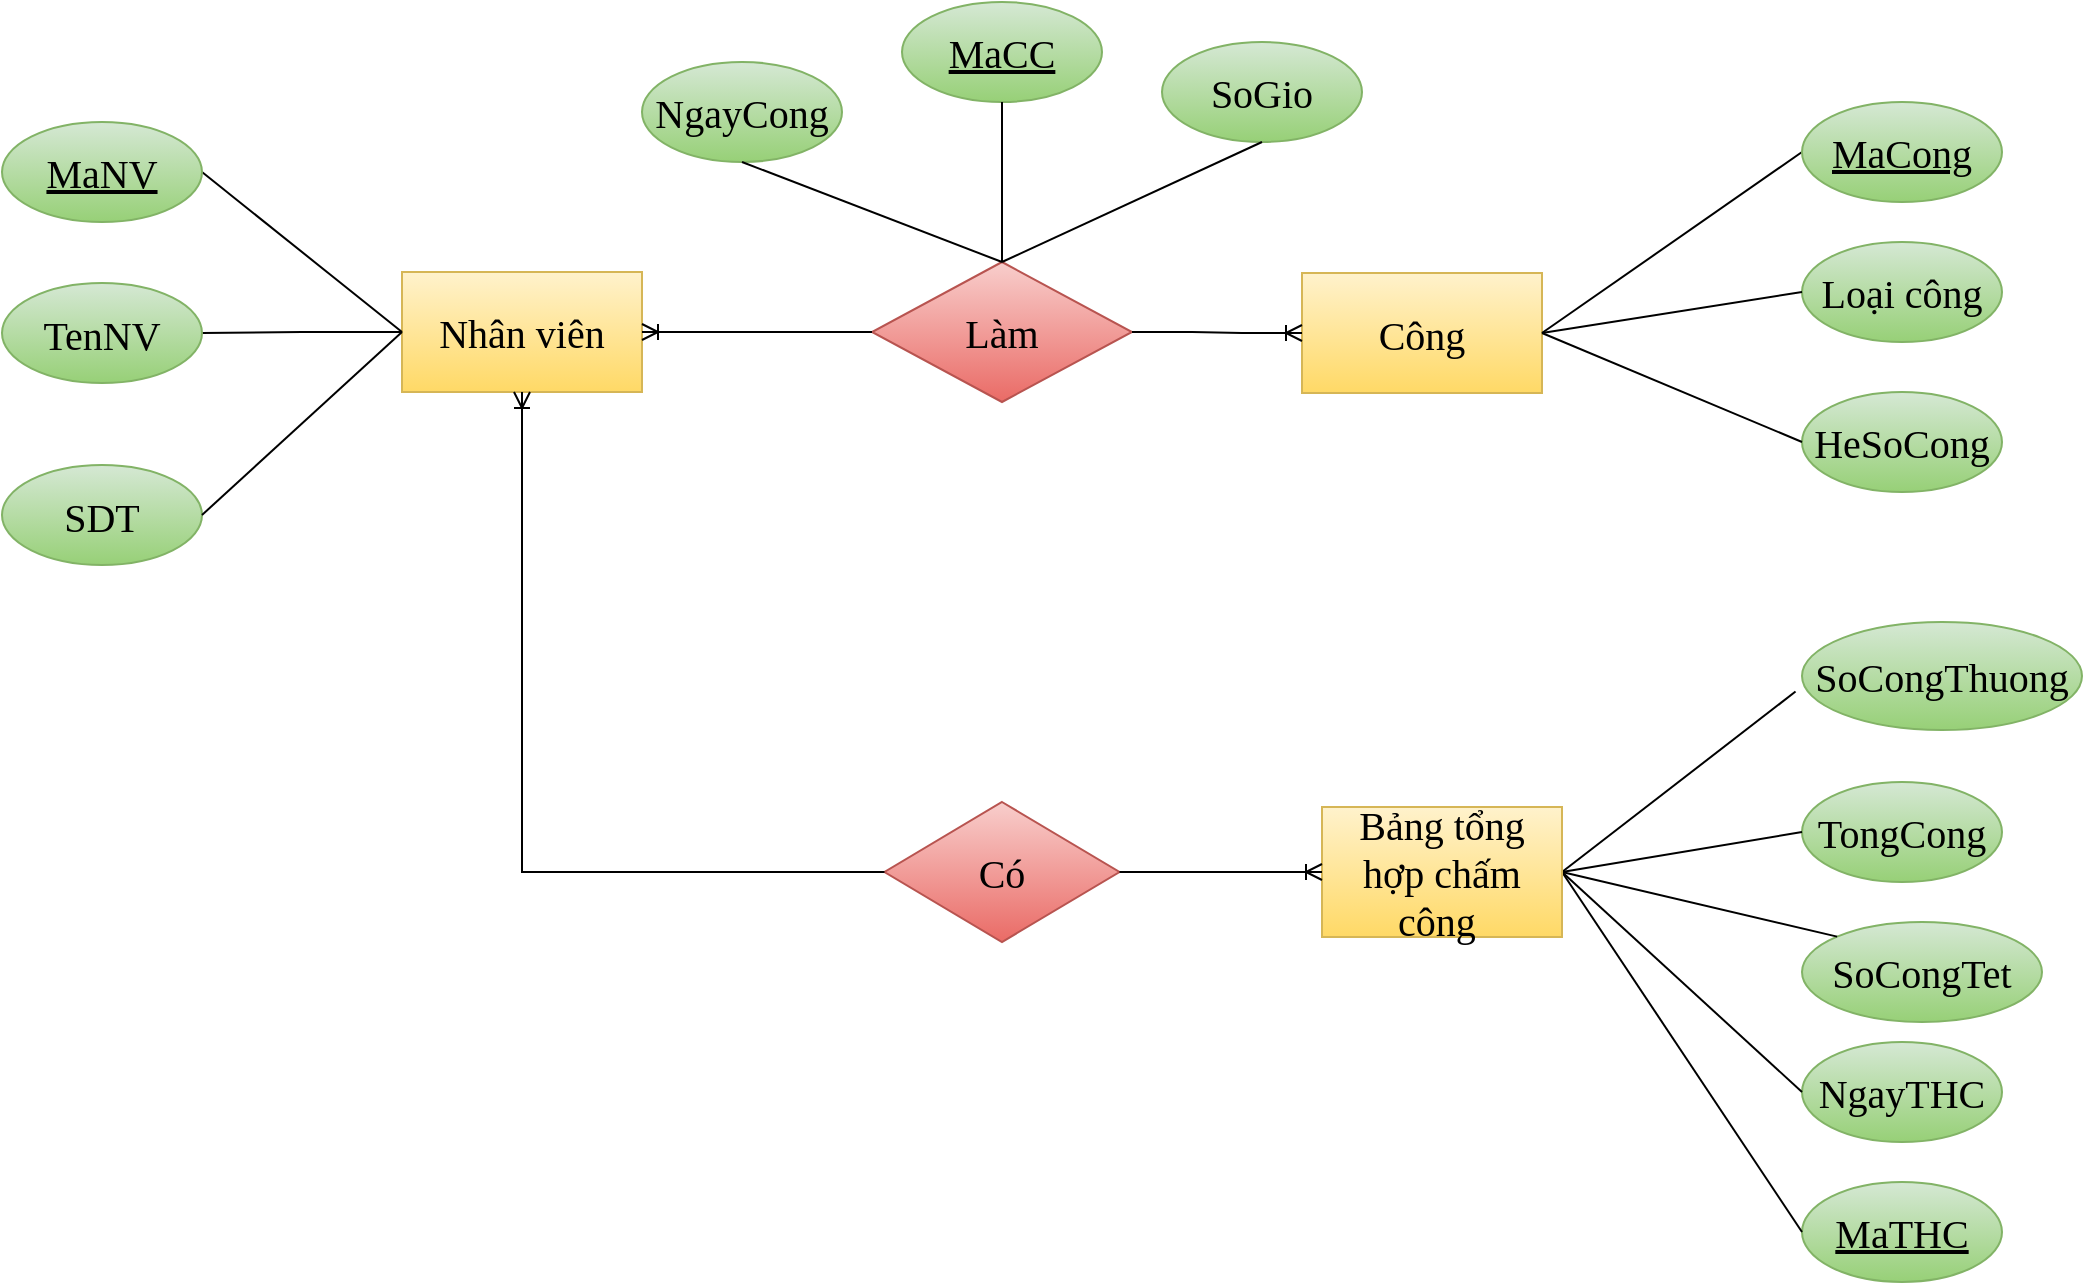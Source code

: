 <mxfile version="22.1.3" type="google" pages="5">
  <diagram name="BẢNG CÔNG" id="szXP67hFJ61NKAY9snZh">
    <mxGraphModel grid="1" page="1" gridSize="10" guides="1" tooltips="1" connect="1" arrows="1" fold="1" pageScale="1" pageWidth="1169" pageHeight="827" math="0" shadow="0">
      <root>
        <mxCell id="0" />
        <mxCell id="1" parent="0" />
        <mxCell id="Dr2j9M2CAvaB-pE_W8dK-1" value="Làm" style="rhombus;whiteSpace=wrap;html=1;fillColor=#f8cecc;strokeColor=#b85450;gradientColor=#ea6b66;fontSize=20;fontFamily=Times New Roman;fontStyle=0" vertex="1" parent="1">
          <mxGeometry x="495" y="1180" width="130" height="70" as="geometry" />
        </mxCell>
        <mxCell id="DzndOVTxGrKKtmGfzaEV-5" style="edgeStyle=orthogonalEdgeStyle;rounded=0;orthogonalLoop=1;jettySize=auto;html=1;exitX=0;exitY=0.5;exitDx=0;exitDy=0;entryX=1;entryY=0.5;entryDx=0;entryDy=0;verticalAlign=middle;endArrow=none;endFill=0;" edge="1" parent="1" source="Dr2j9M2CAvaB-pE_W8dK-2" target="DzndOVTxGrKKtmGfzaEV-3">
          <mxGeometry relative="1" as="geometry" />
        </mxCell>
        <mxCell id="Dr2j9M2CAvaB-pE_W8dK-2" value="Nhân viên" style="rounded=0;whiteSpace=wrap;html=1;fillColor=#fff2cc;gradientColor=#ffd966;strokeColor=#d6b656;fontSize=20;fontFamily=Times New Roman;fontStyle=0" vertex="1" parent="1">
          <mxGeometry x="260" y="1185" width="120" height="60" as="geometry" />
        </mxCell>
        <mxCell id="Dr2j9M2CAvaB-pE_W8dK-3" value="Công" style="rounded=0;whiteSpace=wrap;html=1;fillColor=#fff2cc;gradientColor=#ffd966;strokeColor=#d6b656;fontSize=20;fontFamily=Times New Roman;fontStyle=0" vertex="1" parent="1">
          <mxGeometry x="710" y="1185.5" width="120" height="60" as="geometry" />
        </mxCell>
        <mxCell id="Dr2j9M2CAvaB-pE_W8dK-4" value="SDT" style="ellipse;whiteSpace=wrap;html=1;fillColor=#d5e8d4;gradientColor=#97d077;strokeColor=#82b366;fontSize=20;fontFamily=Times New Roman;fontStyle=0" vertex="1" parent="1">
          <mxGeometry x="60" y="1281.5" width="100" height="50" as="geometry" />
        </mxCell>
        <mxCell id="Dr2j9M2CAvaB-pE_W8dK-5" value="" style="edgeStyle=entityRelationEdgeStyle;fontSize=20;html=1;endArrow=ERoneToMany;rounded=0;entryX=0;entryY=0.5;entryDx=0;entryDy=0;exitX=1;exitY=0.5;exitDx=0;exitDy=0;fontFamily=Times New Roman;fontStyle=0" edge="1" parent="1" source="Dr2j9M2CAvaB-pE_W8dK-1" target="Dr2j9M2CAvaB-pE_W8dK-3">
          <mxGeometry width="100" height="100" relative="1" as="geometry">
            <mxPoint x="515" y="1250" as="sourcePoint" />
            <mxPoint x="615" y="1150" as="targetPoint" />
          </mxGeometry>
        </mxCell>
        <mxCell id="Dr2j9M2CAvaB-pE_W8dK-6" value="" style="endArrow=none;html=1;rounded=0;entryX=1;entryY=0.5;entryDx=0;entryDy=0;exitX=0;exitY=0.5;exitDx=0;exitDy=0;fontSize=20;fontFamily=Times New Roman;fontStyle=0" edge="1" parent="1" source="Dr2j9M2CAvaB-pE_W8dK-2" target="Dr2j9M2CAvaB-pE_W8dK-4">
          <mxGeometry width="50" height="50" relative="1" as="geometry">
            <mxPoint x="375" y="1050" as="sourcePoint" />
            <mxPoint x="175" y="1160" as="targetPoint" />
          </mxGeometry>
        </mxCell>
        <mxCell id="Dr2j9M2CAvaB-pE_W8dK-7" value="" style="endArrow=none;html=1;rounded=0;exitX=1;exitY=0.5;exitDx=0;exitDy=0;entryX=0;entryY=0.5;entryDx=0;entryDy=0;fontSize=20;fontFamily=Times New Roman;fontStyle=0" edge="1" parent="1" source="Dr2j9M2CAvaB-pE_W8dK-3" target="Dr2j9M2CAvaB-pE_W8dK-8">
          <mxGeometry width="50" height="50" relative="1" as="geometry">
            <mxPoint x="765" y="1290" as="sourcePoint" />
            <mxPoint x="825" y="1300" as="targetPoint" />
          </mxGeometry>
        </mxCell>
        <mxCell id="Dr2j9M2CAvaB-pE_W8dK-8" value="&lt;u&gt;MaCong&lt;/u&gt;" style="ellipse;whiteSpace=wrap;html=1;fillColor=#d5e8d4;gradientColor=#97d077;strokeColor=#82b366;fontSize=20;fontFamily=Times New Roman;fontStyle=0" vertex="1" parent="1">
          <mxGeometry x="960" y="1100" width="100" height="50" as="geometry" />
        </mxCell>
        <mxCell id="Dr2j9M2CAvaB-pE_W8dK-9" value="NgayCong" style="ellipse;whiteSpace=wrap;html=1;fillColor=#d5e8d4;gradientColor=#97d077;strokeColor=#82b366;fontSize=20;fontFamily=Times New Roman;fontStyle=0" vertex="1" parent="1">
          <mxGeometry x="380" y="1080" width="100" height="50" as="geometry" />
        </mxCell>
        <mxCell id="Dr2j9M2CAvaB-pE_W8dK-10" value="" style="endArrow=none;html=1;rounded=0;exitX=0.5;exitY=1;exitDx=0;exitDy=0;entryX=0.5;entryY=0;entryDx=0;entryDy=0;fontSize=20;fontFamily=Times New Roman;fontStyle=0" edge="1" parent="1" source="Dr2j9M2CAvaB-pE_W8dK-9" target="Dr2j9M2CAvaB-pE_W8dK-1">
          <mxGeometry width="50" height="50" relative="1" as="geometry">
            <mxPoint x="580" y="1070" as="sourcePoint" />
            <mxPoint x="660" y="1120" as="targetPoint" />
          </mxGeometry>
        </mxCell>
        <mxCell id="Dr2j9M2CAvaB-pE_W8dK-11" value="&lt;u&gt;MaCC&lt;/u&gt;" style="ellipse;whiteSpace=wrap;html=1;fillColor=#d5e8d4;gradientColor=#97d077;strokeColor=#82b366;fontSize=20;fontFamily=Times New Roman;fontStyle=0" vertex="1" parent="1">
          <mxGeometry x="510" y="1050" width="100" height="50" as="geometry" />
        </mxCell>
        <mxCell id="Dr2j9M2CAvaB-pE_W8dK-12" value="" style="endArrow=none;html=1;rounded=0;exitX=0.5;exitY=1;exitDx=0;exitDy=0;entryX=0.5;entryY=0;entryDx=0;entryDy=0;fontSize=20;fontFamily=Times New Roman;fontStyle=0" edge="1" parent="1" source="Dr2j9M2CAvaB-pE_W8dK-11" target="Dr2j9M2CAvaB-pE_W8dK-1">
          <mxGeometry width="50" height="50" relative="1" as="geometry">
            <mxPoint x="470" y="1100" as="sourcePoint" />
            <mxPoint x="570" y="1190" as="targetPoint" />
          </mxGeometry>
        </mxCell>
        <mxCell id="Dr2j9M2CAvaB-pE_W8dK-13" value="SoGio" style="ellipse;whiteSpace=wrap;html=1;fillColor=#d5e8d4;gradientColor=#97d077;strokeColor=#82b366;fontSize=20;fontFamily=Times New Roman;fontStyle=0" vertex="1" parent="1">
          <mxGeometry x="640" y="1070" width="100" height="50" as="geometry" />
        </mxCell>
        <mxCell id="Dr2j9M2CAvaB-pE_W8dK-14" value="" style="endArrow=none;html=1;rounded=0;exitX=0.5;exitY=1;exitDx=0;exitDy=0;entryX=0.5;entryY=0;entryDx=0;entryDy=0;fontSize=20;fontFamily=Times New Roman;fontStyle=0" edge="1" parent="1" source="Dr2j9M2CAvaB-pE_W8dK-13" target="Dr2j9M2CAvaB-pE_W8dK-1">
          <mxGeometry width="50" height="50" relative="1" as="geometry">
            <mxPoint x="570" y="1110" as="sourcePoint" />
            <mxPoint x="570" y="1190" as="targetPoint" />
          </mxGeometry>
        </mxCell>
        <mxCell id="Dr2j9M2CAvaB-pE_W8dK-15" value="" style="fontSize=20;html=1;endArrow=ERoneToMany;rounded=0;fontFamily=Times New Roman;fontStyle=0;exitX=0;exitY=0.5;exitDx=0;exitDy=0;entryX=1;entryY=0.5;entryDx=0;entryDy=0;" edge="1" parent="1" source="Dr2j9M2CAvaB-pE_W8dK-1" target="Dr2j9M2CAvaB-pE_W8dK-2">
          <mxGeometry width="100" height="100" relative="1" as="geometry">
            <mxPoint x="570" y="1260" as="sourcePoint" />
            <mxPoint x="570" y="1340" as="targetPoint" />
          </mxGeometry>
        </mxCell>
        <mxCell id="Dr2j9M2CAvaB-pE_W8dK-16" value="&lt;u&gt;MaTHC&lt;/u&gt;" style="ellipse;whiteSpace=wrap;html=1;fillColor=#d5e8d4;gradientColor=#97d077;strokeColor=#82b366;fontSize=20;fontFamily=Times New Roman;fontStyle=0" vertex="1" parent="1">
          <mxGeometry x="960" y="1640" width="100" height="50" as="geometry" />
        </mxCell>
        <mxCell id="Dr2j9M2CAvaB-pE_W8dK-17" value="NgayTHC" style="ellipse;whiteSpace=wrap;html=1;fillColor=#d5e8d4;gradientColor=#97d077;strokeColor=#82b366;fontSize=20;fontFamily=Times New Roman;" vertex="1" parent="1">
          <mxGeometry x="960" y="1570" width="100" height="50" as="geometry" />
        </mxCell>
        <mxCell id="Dr2j9M2CAvaB-pE_W8dK-18" value="SoCongThuong" style="ellipse;whiteSpace=wrap;html=1;fillColor=#d5e8d4;gradientColor=#97d077;strokeColor=#82b366;fontSize=20;fontFamily=Times New Roman;" vertex="1" parent="1">
          <mxGeometry x="960" y="1360" width="140" height="54" as="geometry" />
        </mxCell>
        <mxCell id="Dr2j9M2CAvaB-pE_W8dK-19" value="" style="endArrow=none;html=1;rounded=0;exitX=1;exitY=0.5;exitDx=0;exitDy=0;entryX=0;entryY=0.5;entryDx=0;entryDy=0;fontSize=20;fontFamily=Times New Roman;fontStyle=0;" edge="1" parent="1" source="Dr2j9M2CAvaB-pE_W8dK-27" target="Dr2j9M2CAvaB-pE_W8dK-16">
          <mxGeometry width="50" height="50" relative="1" as="geometry">
            <mxPoint x="820" y="1375.09" as="sourcePoint" />
            <mxPoint x="900" y="1375.09" as="targetPoint" />
          </mxGeometry>
        </mxCell>
        <mxCell id="Dr2j9M2CAvaB-pE_W8dK-20" value="" style="endArrow=none;html=1;rounded=0;exitX=1;exitY=0.5;exitDx=0;exitDy=0;fontSize=20;fontFamily=Times New Roman;fontStyle=0;entryX=0;entryY=0.5;entryDx=0;entryDy=0;" edge="1" parent="1" source="Dr2j9M2CAvaB-pE_W8dK-27" target="Dr2j9M2CAvaB-pE_W8dK-17">
          <mxGeometry width="50" height="50" relative="1" as="geometry">
            <mxPoint x="840" y="1401" as="sourcePoint" />
            <mxPoint x="920" y="1401" as="targetPoint" />
          </mxGeometry>
        </mxCell>
        <mxCell id="Dr2j9M2CAvaB-pE_W8dK-21" value="" style="endArrow=none;html=1;rounded=0;exitX=1;exitY=0.5;exitDx=0;exitDy=0;fontSize=20;fontFamily=Times New Roman;fontStyle=0;entryX=-0.023;entryY=0.644;entryDx=0;entryDy=0;entryPerimeter=0;" edge="1" parent="1" source="Dr2j9M2CAvaB-pE_W8dK-27" target="Dr2j9M2CAvaB-pE_W8dK-18">
          <mxGeometry width="50" height="50" relative="1" as="geometry">
            <mxPoint x="830" y="1490.09" as="sourcePoint" />
            <mxPoint x="900" y="1494" as="targetPoint" />
          </mxGeometry>
        </mxCell>
        <mxCell id="Dr2j9M2CAvaB-pE_W8dK-22" value="SoCongTet" style="ellipse;whiteSpace=wrap;html=1;fillColor=#d5e8d4;gradientColor=#97d077;strokeColor=#82b366;fontSize=20;fontFamily=Times New Roman;" vertex="1" parent="1">
          <mxGeometry x="960" y="1510" width="120" height="50" as="geometry" />
        </mxCell>
        <mxCell id="Dr2j9M2CAvaB-pE_W8dK-23" value="TongCong" style="ellipse;whiteSpace=wrap;html=1;fillColor=#d5e8d4;gradientColor=#97d077;strokeColor=#82b366;fontSize=20;fontFamily=Times New Roman;" vertex="1" parent="1">
          <mxGeometry x="960" y="1440" width="100" height="50" as="geometry" />
        </mxCell>
        <mxCell id="Dr2j9M2CAvaB-pE_W8dK-24" value="" style="endArrow=none;html=1;rounded=0;entryX=0;entryY=0.5;entryDx=0;entryDy=0;fontSize=20;fontFamily=Times New Roman;fontStyle=0;exitX=1;exitY=0.5;exitDx=0;exitDy=0;" edge="1" parent="1" source="Dr2j9M2CAvaB-pE_W8dK-27" target="Dr2j9M2CAvaB-pE_W8dK-23">
          <mxGeometry width="50" height="50" relative="1" as="geometry">
            <mxPoint x="560" y="1264" as="sourcePoint" />
            <mxPoint x="400" y="1294" as="targetPoint" />
          </mxGeometry>
        </mxCell>
        <mxCell id="Dr2j9M2CAvaB-pE_W8dK-25" value="" style="endArrow=none;html=1;rounded=0;exitX=1;exitY=0.5;exitDx=0;exitDy=0;entryX=0;entryY=0;entryDx=0;entryDy=0;fontSize=20;fontFamily=Times New Roman;fontStyle=0;" edge="1" parent="1" source="Dr2j9M2CAvaB-pE_W8dK-27" target="Dr2j9M2CAvaB-pE_W8dK-22">
          <mxGeometry width="50" height="50" relative="1" as="geometry">
            <mxPoint x="580" y="1283" as="sourcePoint" />
            <mxPoint x="410" y="1304" as="targetPoint" />
          </mxGeometry>
        </mxCell>
        <mxCell id="Dr2j9M2CAvaB-pE_W8dK-26" value="Có" style="rhombus;whiteSpace=wrap;html=1;fillColor=#f8cecc;strokeColor=#b85450;gradientColor=#ea6b66;fontSize=20;fontFamily=Times New Roman;fontStyle=0" vertex="1" parent="1">
          <mxGeometry x="501.25" y="1450" width="117.5" height="70" as="geometry" />
        </mxCell>
        <mxCell id="Dr2j9M2CAvaB-pE_W8dK-27" value="Bảng tổng hợp chấm công&amp;nbsp;" style="rounded=0;whiteSpace=wrap;html=1;fillColor=#fff2cc;gradientColor=#ffd966;strokeColor=#d6b656;fontSize=20;fontFamily=Times New Roman;fontStyle=0" vertex="1" parent="1">
          <mxGeometry x="720" y="1452.5" width="120" height="65" as="geometry" />
        </mxCell>
        <mxCell id="Dr2j9M2CAvaB-pE_W8dK-28" value="" style="fontSize=20;html=1;endArrow=ERoneToMany;rounded=0;fontFamily=Times New Roman;fontStyle=0;exitX=0;exitY=0.5;exitDx=0;exitDy=0;entryX=0.5;entryY=1;entryDx=0;entryDy=0;edgeStyle=orthogonalEdgeStyle;" edge="1" parent="1" source="Dr2j9M2CAvaB-pE_W8dK-26" target="Dr2j9M2CAvaB-pE_W8dK-2">
          <mxGeometry width="100" height="100" relative="1" as="geometry">
            <mxPoint x="505" y="1225" as="sourcePoint" />
            <mxPoint x="390" y="1225" as="targetPoint" />
          </mxGeometry>
        </mxCell>
        <mxCell id="Dr2j9M2CAvaB-pE_W8dK-29" value="" style="fontSize=20;html=1;endArrow=ERoneToMany;rounded=0;fontFamily=Times New Roman;fontStyle=0;exitX=1;exitY=0.5;exitDx=0;exitDy=0;entryX=0;entryY=0.5;entryDx=0;entryDy=0;" edge="1" parent="1" source="Dr2j9M2CAvaB-pE_W8dK-26" target="Dr2j9M2CAvaB-pE_W8dK-27">
          <mxGeometry width="100" height="100" relative="1" as="geometry">
            <mxPoint x="710" y="1291" as="sourcePoint" />
            <mxPoint x="595" y="1291" as="targetPoint" />
          </mxGeometry>
        </mxCell>
        <mxCell id="DzndOVTxGrKKtmGfzaEV-6" style="rounded=0;orthogonalLoop=1;jettySize=auto;html=1;exitX=1;exitY=0.5;exitDx=0;exitDy=0;entryX=0;entryY=0.5;entryDx=0;entryDy=0;endArrow=none;endFill=0;" edge="1" parent="1" source="DzndOVTxGrKKtmGfzaEV-2" target="Dr2j9M2CAvaB-pE_W8dK-2">
          <mxGeometry relative="1" as="geometry" />
        </mxCell>
        <mxCell id="DzndOVTxGrKKtmGfzaEV-2" value="MaNV" style="ellipse;whiteSpace=wrap;html=1;fillColor=#d5e8d4;gradientColor=#97d077;strokeColor=#82b366;fontSize=20;fontFamily=Times New Roman;fontStyle=4" vertex="1" parent="1">
          <mxGeometry x="60" y="1110" width="100" height="50" as="geometry" />
        </mxCell>
        <mxCell id="DzndOVTxGrKKtmGfzaEV-3" value="TenNV" style="ellipse;whiteSpace=wrap;html=1;fillColor=#d5e8d4;gradientColor=#97d077;strokeColor=#82b366;fontSize=20;fontFamily=Times New Roman;fontStyle=0" vertex="1" parent="1">
          <mxGeometry x="60" y="1190.5" width="100" height="50" as="geometry" />
        </mxCell>
        <mxCell id="5pW32gbDee6taGj3lWiF-1" value="Loại công" style="ellipse;whiteSpace=wrap;html=1;fillColor=#d5e8d4;gradientColor=#97d077;strokeColor=#82b366;fontSize=20;fontFamily=Times New Roman;fontStyle=0" vertex="1" parent="1">
          <mxGeometry x="960" y="1170" width="100" height="50" as="geometry" />
        </mxCell>
        <mxCell id="5pW32gbDee6taGj3lWiF-2" value="HeSoCong" style="ellipse;whiteSpace=wrap;html=1;fillColor=#d5e8d4;gradientColor=#97d077;strokeColor=#82b366;fontSize=20;fontFamily=Times New Roman;fontStyle=0" vertex="1" parent="1">
          <mxGeometry x="960" y="1245" width="100" height="50" as="geometry" />
        </mxCell>
        <mxCell id="5pW32gbDee6taGj3lWiF-3" value="" style="endArrow=none;html=1;rounded=0;exitX=1;exitY=0.5;exitDx=0;exitDy=0;entryX=0;entryY=0.5;entryDx=0;entryDy=0;fontSize=20;fontFamily=Times New Roman;fontStyle=0" edge="1" parent="1" source="Dr2j9M2CAvaB-pE_W8dK-3" target="5pW32gbDee6taGj3lWiF-1">
          <mxGeometry width="50" height="50" relative="1" as="geometry">
            <mxPoint x="840" y="1225" as="sourcePoint" />
            <mxPoint x="920" y="1105" as="targetPoint" />
          </mxGeometry>
        </mxCell>
        <mxCell id="5pW32gbDee6taGj3lWiF-4" value="" style="endArrow=none;html=1;rounded=0;exitX=1;exitY=0.5;exitDx=0;exitDy=0;entryX=0;entryY=0.5;entryDx=0;entryDy=0;fontSize=20;fontFamily=Times New Roman;fontStyle=0" edge="1" parent="1" source="Dr2j9M2CAvaB-pE_W8dK-3" target="5pW32gbDee6taGj3lWiF-2">
          <mxGeometry width="50" height="50" relative="1" as="geometry">
            <mxPoint x="850" y="1235" as="sourcePoint" />
            <mxPoint x="930" y="1115" as="targetPoint" />
          </mxGeometry>
        </mxCell>
      </root>
    </mxGraphModel>
  </diagram>
  <diagram id="o66yiZBoeslNEBU8yosy" name="PHIẾU LƯƠNG">
    <mxGraphModel grid="1" page="1" gridSize="10" guides="1" tooltips="1" connect="1" arrows="1" fold="1" pageScale="1" pageWidth="1169" pageHeight="827" math="0" shadow="0">
      <root>
        <mxCell id="0" />
        <mxCell id="1" parent="0" />
        <mxCell id="3BW8qa7ZdM4jrxfc0OZQ-1" value="Nhân viên" style="rounded=0;whiteSpace=wrap;html=1;fillColor=#fff2cc;strokeColor=#d6b656;gradientColor=#ffd966;fontSize=20;fontFamily=Times New Roman;" vertex="1" parent="1">
          <mxGeometry x="244" y="396" width="120" height="60" as="geometry" />
        </mxCell>
        <mxCell id="3BW8qa7ZdM4jrxfc0OZQ-2" style="rounded=0;orthogonalLoop=1;jettySize=auto;html=1;exitX=1;exitY=0.5;exitDx=0;exitDy=0;entryX=0;entryY=0.5;entryDx=0;entryDy=0;endArrow=none;endFill=0;" edge="1" parent="1" source="3BW8qa7ZdM4jrxfc0OZQ-3" target="3BW8qa7ZdM4jrxfc0OZQ-13">
          <mxGeometry relative="1" as="geometry" />
        </mxCell>
        <mxCell id="3BW8qa7ZdM4jrxfc0OZQ-3" value="Lương" style="rounded=0;whiteSpace=wrap;html=1;fillColor=#fff2cc;strokeColor=#d6b656;gradientColor=#fbc72d;fontSize=20;fontFamily=Times New Roman;" vertex="1" parent="1">
          <mxGeometry x="790" y="396" width="120" height="60" as="geometry" />
        </mxCell>
        <mxCell id="3BW8qa7ZdM4jrxfc0OZQ-5" value="Nhận" style="rhombus;whiteSpace=wrap;html=1;fillColor=#f8cecc;gradientColor=#ea6b66;strokeColor=#b85450;fontSize=20;fontFamily=Times New Roman;" vertex="1" parent="1">
          <mxGeometry x="472.5" y="391" width="185" height="70" as="geometry" />
        </mxCell>
        <mxCell id="3BW8qa7ZdM4jrxfc0OZQ-6" value="" style="fontSize=20;html=1;endArrow=ERoneToMany;rounded=0;entryX=0;entryY=0.5;entryDx=0;entryDy=0;exitX=1;exitY=0.5;exitDx=0;exitDy=0;fontFamily=Times New Roman;" edge="1" parent="1" source="3BW8qa7ZdM4jrxfc0OZQ-5" target="3BW8qa7ZdM4jrxfc0OZQ-3">
          <mxGeometry width="100" height="100" relative="1" as="geometry">
            <mxPoint x="225" y="456" as="sourcePoint" />
            <mxPoint x="325" y="356" as="targetPoint" />
          </mxGeometry>
        </mxCell>
        <mxCell id="3BW8qa7ZdM4jrxfc0OZQ-8" value="TongCong" style="ellipse;whiteSpace=wrap;html=1;fillColor=#d5e8d4;gradientColor=#97d077;strokeColor=#82b366;fontSize=20;fontFamily=Times New Roman;" vertex="1" parent="1">
          <mxGeometry x="650" y="510" width="100" height="50" as="geometry" />
        </mxCell>
        <mxCell id="3BW8qa7ZdM4jrxfc0OZQ-9" value="ThucLinh" style="ellipse;whiteSpace=wrap;html=1;fillColor=#d5e8d4;gradientColor=#97d077;strokeColor=#82b366;fontSize=20;fontFamily=Times New Roman;" vertex="1" parent="1">
          <mxGeometry x="390" y="510" width="100" height="50" as="geometry" />
        </mxCell>
        <mxCell id="3BW8qa7ZdM4jrxfc0OZQ-10" value="Khautru" style="ellipse;whiteSpace=wrap;html=1;fillColor=#d5e8d4;gradientColor=#97d077;strokeColor=#82b366;fontSize=20;fontFamily=Times New Roman;" vertex="1" parent="1">
          <mxGeometry x="640" y="310" width="100" height="50" as="geometry" />
        </mxCell>
        <mxCell id="3BW8qa7ZdM4jrxfc0OZQ-11" value="" style="endArrow=none;html=1;rounded=0;fontSize=20;fontFamily=Times New Roman;entryX=0.5;entryY=1;entryDx=0;entryDy=0;exitX=0.5;exitY=0;exitDx=0;exitDy=0;" edge="1" parent="1" source="3BW8qa7ZdM4jrxfc0OZQ-9" target="3BW8qa7ZdM4jrxfc0OZQ-5">
          <mxGeometry width="50" height="50" relative="1" as="geometry">
            <mxPoint x="430" y="530" as="sourcePoint" />
            <mxPoint x="620" y="386" as="targetPoint" />
          </mxGeometry>
        </mxCell>
        <mxCell id="3BW8qa7ZdM4jrxfc0OZQ-12" value="" style="endArrow=none;html=1;rounded=0;fontSize=20;fontFamily=Times New Roman;exitX=0;exitY=1;exitDx=0;exitDy=0;" edge="1" parent="1" source="3BW8qa7ZdM4jrxfc0OZQ-10">
          <mxGeometry width="50" height="50" relative="1" as="geometry">
            <mxPoint x="450" y="360" as="sourcePoint" />
            <mxPoint x="565" y="390" as="targetPoint" />
          </mxGeometry>
        </mxCell>
        <mxCell id="3BW8qa7ZdM4jrxfc0OZQ-13" value="MaLuong" style="ellipse;whiteSpace=wrap;html=1;fontFamily=Times New Roman;strokeWidth=1;fontSize=20;fillColor=#d5e8d4;strokeColor=#82b366;gradientColor=#97d077;fontStyle=4" vertex="1" parent="1">
          <mxGeometry x="1001" y="315" width="99" height="55" as="geometry" />
        </mxCell>
        <mxCell id="3BW8qa7ZdM4jrxfc0OZQ-14" value="" style="fontSize=20;html=1;endArrow=ERoneToMany;rounded=0;entryX=1;entryY=0.5;entryDx=0;entryDy=0;exitX=0;exitY=0.5;exitDx=0;exitDy=0;fontFamily=Times New Roman;" edge="1" parent="1" source="3BW8qa7ZdM4jrxfc0OZQ-5" target="3BW8qa7ZdM4jrxfc0OZQ-1">
          <mxGeometry width="100" height="100" relative="1" as="geometry">
            <mxPoint x="414" y="490" as="sourcePoint" />
            <mxPoint x="546" y="490" as="targetPoint" />
          </mxGeometry>
        </mxCell>
        <mxCell id="3BW8qa7ZdM4jrxfc0OZQ-15" value="MaPL" style="ellipse;whiteSpace=wrap;html=1;fillColor=#d5e8d4;gradientColor=#97d077;strokeColor=#82b366;fontSize=20;fontFamily=Times New Roman;fontStyle=4" vertex="1" parent="1">
          <mxGeometry x="380" y="320" width="100" height="50" as="geometry" />
        </mxCell>
        <mxCell id="3BW8qa7ZdM4jrxfc0OZQ-16" value="NgayTHL" style="ellipse;whiteSpace=wrap;html=1;fillColor=#d5e8d4;gradientColor=#97d077;strokeColor=#82b366;fontSize=20;fontFamily=Times New Roman;" vertex="1" parent="1">
          <mxGeometry x="460" y="250" width="100" height="50" as="geometry" />
        </mxCell>
        <mxCell id="3BW8qa7ZdM4jrxfc0OZQ-17" value="" style="endArrow=none;html=1;rounded=0;fontSize=20;fontFamily=Times New Roman;entryX=0.5;entryY=0;entryDx=0;entryDy=0;" edge="1" parent="1" source="3BW8qa7ZdM4jrxfc0OZQ-15" target="3BW8qa7ZdM4jrxfc0OZQ-5">
          <mxGeometry width="50" height="50" relative="1" as="geometry">
            <mxPoint x="470" y="360" as="sourcePoint" />
            <mxPoint x="490" y="401" as="targetPoint" />
          </mxGeometry>
        </mxCell>
        <mxCell id="3BW8qa7ZdM4jrxfc0OZQ-18" value="" style="endArrow=none;html=1;rounded=0;fontSize=20;fontFamily=Times New Roman;entryX=0.5;entryY=0;entryDx=0;entryDy=0;" edge="1" parent="1" source="3BW8qa7ZdM4jrxfc0OZQ-16" target="3BW8qa7ZdM4jrxfc0OZQ-5">
          <mxGeometry width="50" height="50" relative="1" as="geometry">
            <mxPoint x="670" y="260" as="sourcePoint" />
            <mxPoint x="585" y="411" as="targetPoint" />
          </mxGeometry>
        </mxCell>
        <mxCell id="3BW8qa7ZdM4jrxfc0OZQ-19" value="Thuong" style="ellipse;whiteSpace=wrap;html=1;fillColor=#d5e8d4;gradientColor=#97d077;strokeColor=#82b366;fontSize=20;fontFamily=Times New Roman;" vertex="1" parent="1">
          <mxGeometry x="570" y="250" width="100" height="50" as="geometry" />
        </mxCell>
        <mxCell id="3BW8qa7ZdM4jrxfc0OZQ-20" value="" style="endArrow=none;html=1;rounded=0;fontSize=20;fontFamily=Times New Roman;entryX=0.5;entryY=0;entryDx=0;entryDy=0;exitX=0.5;exitY=1;exitDx=0;exitDy=0;" edge="1" parent="1" source="3BW8qa7ZdM4jrxfc0OZQ-19" target="3BW8qa7ZdM4jrxfc0OZQ-5">
          <mxGeometry width="50" height="50" relative="1" as="geometry">
            <mxPoint x="536" y="261" as="sourcePoint" />
            <mxPoint x="615" y="370" as="targetPoint" />
          </mxGeometry>
        </mxCell>
        <mxCell id="3BW8qa7ZdM4jrxfc0OZQ-21" value="ThanhTien" style="ellipse;whiteSpace=wrap;html=1;fillColor=#d5e8d4;gradientColor=#97d077;strokeColor=#82b366;fontSize=20;fontFamily=Times New Roman;" vertex="1" parent="1">
          <mxGeometry x="515" y="510" width="100" height="50" as="geometry" />
        </mxCell>
        <mxCell id="3BW8qa7ZdM4jrxfc0OZQ-22" value="" style="endArrow=none;html=1;rounded=0;fontSize=20;fontFamily=Times New Roman;entryX=0.5;entryY=1;entryDx=0;entryDy=0;" edge="1" parent="1" source="3BW8qa7ZdM4jrxfc0OZQ-21" target="3BW8qa7ZdM4jrxfc0OZQ-5">
          <mxGeometry width="50" height="50" relative="1" as="geometry">
            <mxPoint x="440" y="530" as="sourcePoint" />
            <mxPoint x="560" y="471" as="targetPoint" />
          </mxGeometry>
        </mxCell>
        <mxCell id="3BW8qa7ZdM4jrxfc0OZQ-23" value="" style="endArrow=none;html=1;rounded=0;fontSize=20;fontFamily=Times New Roman;entryX=0.5;entryY=1;entryDx=0;entryDy=0;exitX=0.5;exitY=0;exitDx=0;exitDy=0;" edge="1" parent="1" source="3BW8qa7ZdM4jrxfc0OZQ-8" target="3BW8qa7ZdM4jrxfc0OZQ-5">
          <mxGeometry width="50" height="50" relative="1" as="geometry">
            <mxPoint x="450" y="540" as="sourcePoint" />
            <mxPoint x="585" y="481" as="targetPoint" />
          </mxGeometry>
        </mxCell>
        <mxCell id="NlCjRKCivyCnQEJrPYwh-1" style="rounded=0;orthogonalLoop=1;jettySize=auto;html=1;entryX=1;entryY=0.5;entryDx=0;entryDy=0;verticalAlign=middle;endArrow=none;endFill=0;exitX=0;exitY=0.5;exitDx=0;exitDy=0;" edge="1" parent="1" source="3BW8qa7ZdM4jrxfc0OZQ-1" target="NlCjRKCivyCnQEJrPYwh-6">
          <mxGeometry relative="1" as="geometry">
            <mxPoint x="230" y="430" as="sourcePoint" />
          </mxGeometry>
        </mxCell>
        <mxCell id="NlCjRKCivyCnQEJrPYwh-2" value="SDT" style="ellipse;whiteSpace=wrap;html=1;fillColor=#d5e8d4;gradientColor=#97d077;strokeColor=#82b366;fontSize=20;fontFamily=Times New Roman;fontStyle=0" vertex="1" parent="1">
          <mxGeometry x="60" y="470" width="100" height="50" as="geometry" />
        </mxCell>
        <mxCell id="NlCjRKCivyCnQEJrPYwh-3" value="" style="endArrow=none;html=1;rounded=0;entryX=1;entryY=0.5;entryDx=0;entryDy=0;fontSize=20;fontFamily=Times New Roman;fontStyle=0;exitX=0;exitY=0.5;exitDx=0;exitDy=0;" edge="1" parent="1" source="3BW8qa7ZdM4jrxfc0OZQ-1" target="NlCjRKCivyCnQEJrPYwh-2">
          <mxGeometry width="50" height="50" relative="1" as="geometry">
            <mxPoint x="240" y="425" as="sourcePoint" />
            <mxPoint x="135" y="370" as="targetPoint" />
          </mxGeometry>
        </mxCell>
        <mxCell id="NlCjRKCivyCnQEJrPYwh-4" style="rounded=0;orthogonalLoop=1;jettySize=auto;html=1;exitX=1;exitY=0.5;exitDx=0;exitDy=0;endArrow=none;endFill=0;entryX=0;entryY=0.5;entryDx=0;entryDy=0;" edge="1" parent="1" source="NlCjRKCivyCnQEJrPYwh-5" target="3BW8qa7ZdM4jrxfc0OZQ-1">
          <mxGeometry relative="1" as="geometry">
            <mxPoint x="230" y="480" as="targetPoint" />
          </mxGeometry>
        </mxCell>
        <mxCell id="NlCjRKCivyCnQEJrPYwh-5" value="MaNV" style="ellipse;whiteSpace=wrap;html=1;fillColor=#d5e8d4;gradientColor=#97d077;strokeColor=#82b366;fontSize=20;fontFamily=Times New Roman;fontStyle=4" vertex="1" parent="1">
          <mxGeometry x="60" y="330" width="100" height="50" as="geometry" />
        </mxCell>
        <mxCell id="NlCjRKCivyCnQEJrPYwh-6" value="TenNV" style="ellipse;whiteSpace=wrap;html=1;fillColor=#d5e8d4;gradientColor=#97d077;strokeColor=#82b366;fontSize=20;fontFamily=Times New Roman;fontStyle=0" vertex="1" parent="1">
          <mxGeometry x="60" y="398.5" width="100" height="50" as="geometry" />
        </mxCell>
        <mxCell id="UxTu0EapgUdgFK_iMi9l-1" value="TenLuong" style="ellipse;whiteSpace=wrap;html=1;fillColor=#d5e8d4;gradientColor=#97d077;strokeColor=#82b366;fontSize=20;fontFamily=Times New Roman;" vertex="1" parent="1">
          <mxGeometry x="1000" y="398.5" width="100" height="50" as="geometry" />
        </mxCell>
        <mxCell id="UxTu0EapgUdgFK_iMi9l-2" value="MucLuong" style="ellipse;whiteSpace=wrap;html=1;fillColor=#d5e8d4;gradientColor=#97d077;strokeColor=#82b366;fontSize=20;fontFamily=Times New Roman;" vertex="1" parent="1">
          <mxGeometry x="1000" y="470" width="100" height="50" as="geometry" />
        </mxCell>
        <mxCell id="UxTu0EapgUdgFK_iMi9l-3" style="rounded=0;orthogonalLoop=1;jettySize=auto;html=1;exitX=1;exitY=0.5;exitDx=0;exitDy=0;entryX=0;entryY=0.5;entryDx=0;entryDy=0;endArrow=none;endFill=0;" edge="1" parent="1" source="3BW8qa7ZdM4jrxfc0OZQ-3" target="UxTu0EapgUdgFK_iMi9l-1">
          <mxGeometry relative="1" as="geometry">
            <mxPoint x="920" y="436" as="sourcePoint" />
            <mxPoint x="1011" y="379" as="targetPoint" />
          </mxGeometry>
        </mxCell>
        <mxCell id="UxTu0EapgUdgFK_iMi9l-4" style="rounded=0;orthogonalLoop=1;jettySize=auto;html=1;exitX=1;exitY=0.5;exitDx=0;exitDy=0;entryX=0;entryY=0.5;entryDx=0;entryDy=0;endArrow=none;endFill=0;" edge="1" parent="1" source="3BW8qa7ZdM4jrxfc0OZQ-3" target="UxTu0EapgUdgFK_iMi9l-2">
          <mxGeometry relative="1" as="geometry">
            <mxPoint x="930" y="446" as="sourcePoint" />
            <mxPoint x="1021" y="389" as="targetPoint" />
          </mxGeometry>
        </mxCell>
      </root>
    </mxGraphModel>
  </diagram>
  <diagram id="6TKUoBAijglPljr70Ht7" name="TÍCH HỢP">
    <mxGraphModel grid="1" page="1" gridSize="10" guides="1" tooltips="1" connect="1" arrows="1" fold="1" pageScale="1" pageWidth="1654" pageHeight="1169" math="0" shadow="0">
      <root>
        <mxCell id="0" />
        <mxCell id="1" parent="0" />
        <mxCell id="Ci6paMhJpPjbmc_J6E8H-1" value="Làm" style="rhombus;whiteSpace=wrap;html=1;fillColor=#f8cecc;strokeColor=#b85450;gradientColor=#ea6b66;fontSize=20;fontFamily=Times New Roman;fontStyle=0" vertex="1" parent="1">
          <mxGeometry x="350" y="120" width="130" height="70" as="geometry" />
        </mxCell>
        <mxCell id="76W6afHsn40-UYKerAmY-27" style="rounded=0;orthogonalLoop=1;jettySize=auto;html=1;entryX=0;entryY=0.5;entryDx=0;entryDy=0;exitX=1;exitY=0.5;exitDx=0;exitDy=0;endArrow=none;endFill=0;" edge="1" parent="1" source="Ci6paMhJpPjbmc_J6E8H-3" target="76W6afHsn40-UYKerAmY-24">
          <mxGeometry relative="1" as="geometry" />
        </mxCell>
        <mxCell id="76W6afHsn40-UYKerAmY-28" style="rounded=0;orthogonalLoop=1;jettySize=auto;html=1;endArrow=none;endFill=0;exitX=1;exitY=0.5;exitDx=0;exitDy=0;" edge="1" parent="1" source="Ci6paMhJpPjbmc_J6E8H-3" target="76W6afHsn40-UYKerAmY-26">
          <mxGeometry relative="1" as="geometry" />
        </mxCell>
        <mxCell id="Ci6paMhJpPjbmc_J6E8H-3" value="Công" style="rounded=0;whiteSpace=wrap;html=1;fillColor=#fff2cc;gradientColor=#ffd966;strokeColor=#d6b656;fontSize=20;fontFamily=Times New Roman;fontStyle=0" vertex="1" parent="1">
          <mxGeometry x="960" y="125" width="120" height="60" as="geometry" />
        </mxCell>
        <mxCell id="Ci6paMhJpPjbmc_J6E8H-8" value="" style="edgeStyle=entityRelationEdgeStyle;fontSize=20;html=1;endArrow=ERoneToMany;rounded=0;entryX=0;entryY=0.5;entryDx=0;entryDy=0;exitX=1;exitY=0.5;exitDx=0;exitDy=0;fontFamily=Times New Roman;fontStyle=0" edge="1" parent="1" source="Ci6paMhJpPjbmc_J6E8H-1" target="Ci6paMhJpPjbmc_J6E8H-3">
          <mxGeometry width="100" height="100" relative="1" as="geometry">
            <mxPoint x="715" y="69" as="sourcePoint" />
            <mxPoint x="815" y="-31" as="targetPoint" />
          </mxGeometry>
        </mxCell>
        <mxCell id="Ci6paMhJpPjbmc_J6E8H-13" value="" style="endArrow=none;html=1;rounded=0;exitX=1;exitY=0.5;exitDx=0;exitDy=0;entryX=0;entryY=0.5;entryDx=0;entryDy=0;fontSize=20;fontFamily=Times New Roman;fontStyle=0" edge="1" parent="1" source="Ci6paMhJpPjbmc_J6E8H-3" target="Ci6paMhJpPjbmc_J6E8H-15">
          <mxGeometry width="50" height="50" relative="1" as="geometry">
            <mxPoint x="965" y="109" as="sourcePoint" />
            <mxPoint x="1025" y="119" as="targetPoint" />
          </mxGeometry>
        </mxCell>
        <mxCell id="Ci6paMhJpPjbmc_J6E8H-15" value="&lt;u&gt;MaCong&lt;/u&gt;" style="ellipse;whiteSpace=wrap;html=1;fillColor=#d5e8d4;gradientColor=#97d077;strokeColor=#82b366;fontSize=20;fontFamily=Times New Roman;fontStyle=0" vertex="1" parent="1">
          <mxGeometry x="1207" y="60" width="100" height="50" as="geometry" />
        </mxCell>
        <mxCell id="Ci6paMhJpPjbmc_J6E8H-18" value="NgayCong" style="ellipse;whiteSpace=wrap;html=1;fillColor=#d5e8d4;gradientColor=#97d077;strokeColor=#82b366;fontSize=20;fontFamily=Times New Roman;fontStyle=0" vertex="1" parent="1">
          <mxGeometry x="365" y="10" width="100" height="50" as="geometry" />
        </mxCell>
        <mxCell id="Ci6paMhJpPjbmc_J6E8H-19" value="" style="endArrow=none;html=1;rounded=0;exitX=0.5;exitY=1;exitDx=0;exitDy=0;entryX=0.5;entryY=0;entryDx=0;entryDy=0;fontSize=20;fontFamily=Times New Roman;fontStyle=0" edge="1" parent="1" source="Ci6paMhJpPjbmc_J6E8H-18" target="Ci6paMhJpPjbmc_J6E8H-1">
          <mxGeometry width="50" height="50" relative="1" as="geometry">
            <mxPoint x="780" y="-111" as="sourcePoint" />
            <mxPoint x="860" y="-61" as="targetPoint" />
          </mxGeometry>
        </mxCell>
        <mxCell id="Ci6paMhJpPjbmc_J6E8H-20" value="&lt;u&gt;MaCC&lt;/u&gt;" style="ellipse;whiteSpace=wrap;html=1;fillColor=#d5e8d4;gradientColor=#97d077;strokeColor=#82b366;fontSize=20;fontFamily=Times New Roman;fontStyle=0" vertex="1" parent="1">
          <mxGeometry x="240" y="10" width="100" height="50" as="geometry" />
        </mxCell>
        <mxCell id="Ci6paMhJpPjbmc_J6E8H-21" value="" style="endArrow=none;html=1;rounded=0;exitX=0.5;exitY=1;exitDx=0;exitDy=0;entryX=0.5;entryY=0;entryDx=0;entryDy=0;fontSize=20;fontFamily=Times New Roman;fontStyle=0;" edge="1" parent="1" source="Ci6paMhJpPjbmc_J6E8H-20" target="Ci6paMhJpPjbmc_J6E8H-1">
          <mxGeometry width="50" height="50" relative="1" as="geometry">
            <mxPoint x="670" y="-81" as="sourcePoint" />
            <mxPoint x="770" y="9" as="targetPoint" />
          </mxGeometry>
        </mxCell>
        <mxCell id="Ci6paMhJpPjbmc_J6E8H-22" value="SoGio" style="ellipse;whiteSpace=wrap;html=1;fillColor=#d5e8d4;gradientColor=#97d077;strokeColor=#82b366;fontSize=20;fontFamily=Times New Roman;fontStyle=0" vertex="1" parent="1">
          <mxGeometry x="497.5" y="10" width="100" height="50" as="geometry" />
        </mxCell>
        <mxCell id="Ci6paMhJpPjbmc_J6E8H-23" value="" style="endArrow=none;html=1;rounded=0;exitX=0.5;exitY=1;exitDx=0;exitDy=0;entryX=0.5;entryY=0;entryDx=0;entryDy=0;fontSize=20;fontFamily=Times New Roman;fontStyle=0" edge="1" parent="1" source="Ci6paMhJpPjbmc_J6E8H-22" target="Ci6paMhJpPjbmc_J6E8H-1">
          <mxGeometry width="50" height="50" relative="1" as="geometry">
            <mxPoint x="770" y="-71" as="sourcePoint" />
            <mxPoint x="770" y="9" as="targetPoint" />
          </mxGeometry>
        </mxCell>
        <mxCell id="Ci6paMhJpPjbmc_J6E8H-85" value="" style="fontSize=20;html=1;endArrow=ERoneToMany;rounded=0;fontFamily=Times New Roman;fontStyle=0;exitX=0.5;exitY=1;exitDx=0;exitDy=0;entryX=0.5;entryY=0;entryDx=0;entryDy=0;" edge="1" parent="1" source="Ci6paMhJpPjbmc_J6E8H-1" target="76W6afHsn40-UYKerAmY-1">
          <mxGeometry width="100" height="100" relative="1" as="geometry">
            <mxPoint x="770" y="79" as="sourcePoint" />
            <mxPoint x="770" y="159" as="targetPoint" />
          </mxGeometry>
        </mxCell>
        <mxCell id="VG6O6iphltNR6HhFcwnx-4" value="&lt;u&gt;MaTHC&lt;/u&gt;" style="ellipse;whiteSpace=wrap;html=1;fillColor=#d5e8d4;gradientColor=#97d077;strokeColor=#82b366;fontSize=20;fontFamily=Times New Roman;fontStyle=0" vertex="1" parent="1">
          <mxGeometry x="1228" y="260" width="100" height="50" as="geometry" />
        </mxCell>
        <mxCell id="VG6O6iphltNR6HhFcwnx-6" value="NgayTHC" style="ellipse;whiteSpace=wrap;html=1;fillColor=#d5e8d4;gradientColor=#97d077;strokeColor=#82b366;fontSize=20;fontFamily=Times New Roman;" vertex="1" parent="1">
          <mxGeometry x="1219" y="347" width="100" height="50" as="geometry" />
        </mxCell>
        <mxCell id="VG6O6iphltNR6HhFcwnx-7" value="SoCongThuong" style="ellipse;whiteSpace=wrap;html=1;fillColor=#d5e8d4;gradientColor=#97d077;strokeColor=#82b366;fontSize=20;fontFamily=Times New Roman;" vertex="1" parent="1">
          <mxGeometry x="1198" y="420" width="140" height="54" as="geometry" />
        </mxCell>
        <mxCell id="VG6O6iphltNR6HhFcwnx-9" value="" style="endArrow=none;html=1;rounded=0;exitX=1;exitY=0.5;exitDx=0;exitDy=0;fontSize=20;fontFamily=Times New Roman;fontStyle=0;entryX=0;entryY=0.5;entryDx=0;entryDy=0;" edge="1" parent="1" source="fcm7Yq6_b18aKXRGNuQ7-4" target="VG6O6iphltNR6HhFcwnx-4">
          <mxGeometry width="50" height="50" relative="1" as="geometry">
            <mxPoint x="1020" y="194.09" as="sourcePoint" />
            <mxPoint x="1100" y="194.09" as="targetPoint" />
          </mxGeometry>
        </mxCell>
        <mxCell id="VG6O6iphltNR6HhFcwnx-10" value="" style="endArrow=none;html=1;rounded=0;exitX=1;exitY=0.5;exitDx=0;exitDy=0;fontSize=20;fontFamily=Times New Roman;fontStyle=0;entryX=0;entryY=0.5;entryDx=0;entryDy=0;" edge="1" parent="1" source="fcm7Yq6_b18aKXRGNuQ7-4" target="VG6O6iphltNR6HhFcwnx-6">
          <mxGeometry width="50" height="50" relative="1" as="geometry">
            <mxPoint x="1040" y="220" as="sourcePoint" />
            <mxPoint x="1120" y="220" as="targetPoint" />
          </mxGeometry>
        </mxCell>
        <mxCell id="VG6O6iphltNR6HhFcwnx-11" value="" style="endArrow=none;html=1;rounded=0;exitX=1;exitY=0.5;exitDx=0;exitDy=0;fontSize=20;fontFamily=Times New Roman;fontStyle=0;entryX=-0.023;entryY=0.644;entryDx=0;entryDy=0;entryPerimeter=0;" edge="1" parent="1" source="fcm7Yq6_b18aKXRGNuQ7-4" target="VG6O6iphltNR6HhFcwnx-7">
          <mxGeometry width="50" height="50" relative="1" as="geometry">
            <mxPoint x="1030" y="309.09" as="sourcePoint" />
            <mxPoint x="1100" y="313" as="targetPoint" />
          </mxGeometry>
        </mxCell>
        <mxCell id="dF6snMoa7jM1Ta33P2bt-4" value="SoCongTet" style="ellipse;whiteSpace=wrap;html=1;fillColor=#d5e8d4;gradientColor=#97d077;strokeColor=#82b366;fontSize=20;fontFamily=Times New Roman;" vertex="1" parent="1">
          <mxGeometry x="1207" y="490" width="120" height="50" as="geometry" />
        </mxCell>
        <mxCell id="dF6snMoa7jM1Ta33P2bt-5" value="TongCong" style="ellipse;whiteSpace=wrap;html=1;fillColor=#d5e8d4;gradientColor=#97d077;strokeColor=#82b366;fontSize=20;fontFamily=Times New Roman;" vertex="1" parent="1">
          <mxGeometry x="1228" y="560" width="100" height="50" as="geometry" />
        </mxCell>
        <mxCell id="dF6snMoa7jM1Ta33P2bt-6" value="" style="endArrow=none;html=1;rounded=0;entryX=0;entryY=0.5;entryDx=0;entryDy=0;fontSize=20;fontFamily=Times New Roman;fontStyle=0;exitX=1;exitY=0.5;exitDx=0;exitDy=0;" edge="1" parent="1" source="fcm7Yq6_b18aKXRGNuQ7-4" target="dF6snMoa7jM1Ta33P2bt-5">
          <mxGeometry width="50" height="50" relative="1" as="geometry">
            <mxPoint x="760" y="83" as="sourcePoint" />
            <mxPoint x="600" y="113" as="targetPoint" />
          </mxGeometry>
        </mxCell>
        <mxCell id="dF6snMoa7jM1Ta33P2bt-7" value="" style="endArrow=none;html=1;rounded=0;exitX=1;exitY=0.5;exitDx=0;exitDy=0;entryX=0;entryY=0.5;entryDx=0;entryDy=0;fontSize=20;fontFamily=Times New Roman;fontStyle=0;" edge="1" parent="1" source="fcm7Yq6_b18aKXRGNuQ7-4" target="dF6snMoa7jM1Ta33P2bt-4">
          <mxGeometry width="50" height="50" relative="1" as="geometry">
            <mxPoint x="780" y="102" as="sourcePoint" />
            <mxPoint x="610" y="123" as="targetPoint" />
          </mxGeometry>
        </mxCell>
        <mxCell id="fcm7Yq6_b18aKXRGNuQ7-1" value="Có" style="rhombus;whiteSpace=wrap;html=1;fillColor=#f8cecc;strokeColor=#b85450;gradientColor=#ea6b66;fontSize=20;fontFamily=Times New Roman;fontStyle=0" vertex="1" parent="1">
          <mxGeometry x="650" y="425" width="117.5" height="70" as="geometry" />
        </mxCell>
        <mxCell id="fcm7Yq6_b18aKXRGNuQ7-4" value="Bảng tổng hợp chấm công&amp;nbsp;" style="rounded=0;whiteSpace=wrap;html=1;fillColor=#fff2cc;gradientColor=#ffd966;strokeColor=#d6b656;fontSize=20;fontFamily=Times New Roman;fontStyle=0" vertex="1" parent="1">
          <mxGeometry x="970" y="420" width="120" height="78" as="geometry" />
        </mxCell>
        <mxCell id="fcm7Yq6_b18aKXRGNuQ7-5" value="" style="fontSize=20;html=1;endArrow=ERoneToMany;rounded=0;fontFamily=Times New Roman;fontStyle=0;exitX=0;exitY=0.5;exitDx=0;exitDy=0;entryX=1;entryY=0.5;entryDx=0;entryDy=0;" edge="1" parent="1" source="fcm7Yq6_b18aKXRGNuQ7-1" target="76W6afHsn40-UYKerAmY-1">
          <mxGeometry width="100" height="100" relative="1" as="geometry">
            <mxPoint x="705" y="44" as="sourcePoint" />
            <mxPoint x="590" y="44" as="targetPoint" />
          </mxGeometry>
        </mxCell>
        <mxCell id="fcm7Yq6_b18aKXRGNuQ7-6" value="" style="fontSize=20;html=1;endArrow=ERoneToMany;rounded=0;fontFamily=Times New Roman;fontStyle=0;exitX=1;exitY=0.5;exitDx=0;exitDy=0;entryX=0;entryY=0.5;entryDx=0;entryDy=0;" edge="1" parent="1" source="fcm7Yq6_b18aKXRGNuQ7-1" target="fcm7Yq6_b18aKXRGNuQ7-4">
          <mxGeometry width="100" height="100" relative="1" as="geometry">
            <mxPoint x="910" y="110" as="sourcePoint" />
            <mxPoint x="795" y="110" as="targetPoint" />
          </mxGeometry>
        </mxCell>
        <mxCell id="76W6afHsn40-UYKerAmY-1" value="Nhân viên" style="rounded=0;whiteSpace=wrap;html=1;fillColor=#fff2cc;strokeColor=#d6b656;gradientColor=#ffd966;fontSize=20;fontFamily=Times New Roman;" vertex="1" parent="1">
          <mxGeometry x="355" y="430" width="120" height="60" as="geometry" />
        </mxCell>
        <mxCell id="76W6afHsn40-UYKerAmY-2" style="rounded=0;orthogonalLoop=1;jettySize=auto;html=1;exitX=1;exitY=0.5;exitDx=0;exitDy=0;entryX=0;entryY=0.5;entryDx=0;entryDy=0;endArrow=none;endFill=0;" edge="1" parent="1" source="76W6afHsn40-UYKerAmY-3" target="76W6afHsn40-UYKerAmY-13">
          <mxGeometry relative="1" as="geometry" />
        </mxCell>
        <mxCell id="76W6afHsn40-UYKerAmY-35" style="rounded=0;orthogonalLoop=1;jettySize=auto;html=1;entryX=0;entryY=0.5;entryDx=0;entryDy=0;endArrow=none;endFill=0;exitX=1;exitY=0.5;exitDx=0;exitDy=0;" edge="1" parent="1" source="76W6afHsn40-UYKerAmY-3" target="76W6afHsn40-UYKerAmY-34">
          <mxGeometry relative="1" as="geometry" />
        </mxCell>
        <mxCell id="76W6afHsn40-UYKerAmY-36" style="rounded=0;orthogonalLoop=1;jettySize=auto;html=1;entryX=0;entryY=0.5;entryDx=0;entryDy=0;endArrow=none;endFill=0;exitX=1;exitY=0.5;exitDx=0;exitDy=0;" edge="1" parent="1" source="76W6afHsn40-UYKerAmY-3" target="76W6afHsn40-UYKerAmY-33">
          <mxGeometry relative="1" as="geometry" />
        </mxCell>
        <mxCell id="76W6afHsn40-UYKerAmY-3" value="Lương" style="rounded=0;whiteSpace=wrap;html=1;fillColor=#fff2cc;strokeColor=#d6b656;gradientColor=#fbc72d;fontSize=20;fontFamily=Times New Roman;" vertex="1" parent="1">
          <mxGeometry x="970" y="685" width="120" height="60" as="geometry" />
        </mxCell>
        <mxCell id="76W6afHsn40-UYKerAmY-4" value="MaNV" style="ellipse;whiteSpace=wrap;html=1;fillColor=#d5e8d4;gradientColor=#97d077;strokeColor=#82b366;fontSize=20;fontFamily=Times New Roman;fontStyle=4" vertex="1" parent="1">
          <mxGeometry x="170" y="397" width="100" height="50" as="geometry" />
        </mxCell>
        <mxCell id="76W6afHsn40-UYKerAmY-5" value="Nhận" style="rhombus;whiteSpace=wrap;html=1;fillColor=#f8cecc;gradientColor=#ea6b66;strokeColor=#b85450;fontSize=20;fontFamily=Times New Roman;" vertex="1" parent="1">
          <mxGeometry x="597.5" y="680" width="185" height="70" as="geometry" />
        </mxCell>
        <mxCell id="76W6afHsn40-UYKerAmY-6" value="" style="fontSize=20;html=1;endArrow=ERoneToMany;rounded=0;entryX=0;entryY=0.5;entryDx=0;entryDy=0;exitX=1;exitY=0.5;exitDx=0;exitDy=0;fontFamily=Times New Roman;" edge="1" parent="1" source="76W6afHsn40-UYKerAmY-5" target="76W6afHsn40-UYKerAmY-3">
          <mxGeometry width="100" height="100" relative="1" as="geometry">
            <mxPoint x="366" y="625" as="sourcePoint" />
            <mxPoint x="466" y="525" as="targetPoint" />
          </mxGeometry>
        </mxCell>
        <mxCell id="76W6afHsn40-UYKerAmY-7" value="" style="endArrow=none;html=1;rounded=0;entryX=1;entryY=0.5;entryDx=0;entryDy=0;exitX=0;exitY=0.5;exitDx=0;exitDy=0;fontSize=20;fontFamily=Times New Roman;" edge="1" parent="1" source="76W6afHsn40-UYKerAmY-1" target="76W6afHsn40-UYKerAmY-4">
          <mxGeometry width="50" height="50" relative="1" as="geometry">
            <mxPoint x="476" y="425" as="sourcePoint" />
            <mxPoint x="276" y="535" as="targetPoint" />
          </mxGeometry>
        </mxCell>
        <mxCell id="76W6afHsn40-UYKerAmY-8" value="TongCong" style="ellipse;whiteSpace=wrap;html=1;fillColor=#d5e8d4;gradientColor=#97d077;strokeColor=#82b366;fontSize=20;fontFamily=Times New Roman;" vertex="1" parent="1">
          <mxGeometry x="530" y="880" width="100" height="50" as="geometry" />
        </mxCell>
        <mxCell id="76W6afHsn40-UYKerAmY-9" value="ThucLinh" style="ellipse;whiteSpace=wrap;html=1;fillColor=#d5e8d4;gradientColor=#97d077;strokeColor=#82b366;fontSize=20;fontFamily=Times New Roman;" vertex="1" parent="1">
          <mxGeometry x="825" y="750" width="100" height="50" as="geometry" />
        </mxCell>
        <mxCell id="76W6afHsn40-UYKerAmY-10" value="Khautru" style="ellipse;whiteSpace=wrap;html=1;fillColor=#d5e8d4;gradientColor=#97d077;strokeColor=#82b366;fontSize=20;fontFamily=Times New Roman;" vertex="1" parent="1">
          <mxGeometry x="800" y="820" width="100" height="50" as="geometry" />
        </mxCell>
        <mxCell id="76W6afHsn40-UYKerAmY-11" value="" style="endArrow=none;html=1;rounded=0;fontSize=20;fontFamily=Times New Roman;entryX=0.5;entryY=1;entryDx=0;entryDy=0;exitX=0;exitY=0.5;exitDx=0;exitDy=0;" edge="1" parent="1" source="76W6afHsn40-UYKerAmY-9" target="76W6afHsn40-UYKerAmY-5">
          <mxGeometry width="50" height="50" relative="1" as="geometry">
            <mxPoint x="571" y="699" as="sourcePoint" />
            <mxPoint x="761" y="555" as="targetPoint" />
          </mxGeometry>
        </mxCell>
        <mxCell id="76W6afHsn40-UYKerAmY-12" value="" style="endArrow=none;html=1;rounded=0;fontSize=20;fontFamily=Times New Roman;exitX=0;exitY=0;exitDx=0;exitDy=0;entryX=0.5;entryY=1;entryDx=0;entryDy=0;" edge="1" parent="1" source="76W6afHsn40-UYKerAmY-10" target="76W6afHsn40-UYKerAmY-5">
          <mxGeometry width="50" height="50" relative="1" as="geometry">
            <mxPoint x="591" y="529" as="sourcePoint" />
            <mxPoint x="706" y="559" as="targetPoint" />
          </mxGeometry>
        </mxCell>
        <mxCell id="76W6afHsn40-UYKerAmY-13" value="MaLuong" style="ellipse;whiteSpace=wrap;html=1;fontFamily=Times New Roman;strokeWidth=1;fontSize=20;fillColor=#d5e8d4;strokeColor=#82b366;gradientColor=#97d077;fontStyle=4" vertex="1" parent="1">
          <mxGeometry x="1228" y="630" width="99" height="55" as="geometry" />
        </mxCell>
        <mxCell id="76W6afHsn40-UYKerAmY-14" value="" style="fontSize=20;html=1;endArrow=ERoneToMany;rounded=0;entryX=0.5;entryY=1;entryDx=0;entryDy=0;exitX=0;exitY=0.5;exitDx=0;exitDy=0;fontFamily=Times New Roman;edgeStyle=orthogonalEdgeStyle;" edge="1" parent="1" source="76W6afHsn40-UYKerAmY-5" target="76W6afHsn40-UYKerAmY-1">
          <mxGeometry width="100" height="100" relative="1" as="geometry">
            <mxPoint x="555" y="659" as="sourcePoint" />
            <mxPoint x="687" y="659" as="targetPoint" />
          </mxGeometry>
        </mxCell>
        <mxCell id="76W6afHsn40-UYKerAmY-15" value="MaPL" style="ellipse;whiteSpace=wrap;html=1;fillColor=#d5e8d4;gradientColor=#97d077;strokeColor=#82b366;fontSize=20;fontFamily=Times New Roman;fontStyle=4" vertex="1" parent="1">
          <mxGeometry x="440" y="740" width="100" height="50" as="geometry" />
        </mxCell>
        <mxCell id="76W6afHsn40-UYKerAmY-16" value="NgayTHL" style="ellipse;whiteSpace=wrap;html=1;fillColor=#d5e8d4;gradientColor=#97d077;strokeColor=#82b366;fontSize=20;fontFamily=Times New Roman;" vertex="1" parent="1">
          <mxGeometry x="460" y="820" width="100" height="50" as="geometry" />
        </mxCell>
        <mxCell id="76W6afHsn40-UYKerAmY-17" value="" style="endArrow=none;html=1;rounded=0;fontSize=20;fontFamily=Times New Roman;entryX=0.5;entryY=1;entryDx=0;entryDy=0;" edge="1" parent="1" source="76W6afHsn40-UYKerAmY-15" target="76W6afHsn40-UYKerAmY-5">
          <mxGeometry width="50" height="50" relative="1" as="geometry">
            <mxPoint x="611" y="529" as="sourcePoint" />
            <mxPoint x="631" y="570" as="targetPoint" />
          </mxGeometry>
        </mxCell>
        <mxCell id="76W6afHsn40-UYKerAmY-18" value="" style="endArrow=none;html=1;rounded=0;fontSize=20;fontFamily=Times New Roman;entryX=0.5;entryY=1;entryDx=0;entryDy=0;" edge="1" parent="1" source="76W6afHsn40-UYKerAmY-16" target="76W6afHsn40-UYKerAmY-5">
          <mxGeometry width="50" height="50" relative="1" as="geometry">
            <mxPoint x="811" y="429" as="sourcePoint" />
            <mxPoint x="726" y="580" as="targetPoint" />
          </mxGeometry>
        </mxCell>
        <mxCell id="76W6afHsn40-UYKerAmY-19" value="Thuong" style="ellipse;whiteSpace=wrap;html=1;fillColor=#d5e8d4;gradientColor=#97d077;strokeColor=#82b366;fontSize=20;fontFamily=Times New Roman;" vertex="1" parent="1">
          <mxGeometry x="750" y="880" width="100" height="50" as="geometry" />
        </mxCell>
        <mxCell id="76W6afHsn40-UYKerAmY-20" value="" style="endArrow=none;html=1;rounded=0;fontSize=20;fontFamily=Times New Roman;exitX=0;exitY=0;exitDx=0;exitDy=0;entryX=0.5;entryY=1;entryDx=0;entryDy=0;" edge="1" parent="1" source="76W6afHsn40-UYKerAmY-19" target="76W6afHsn40-UYKerAmY-5">
          <mxGeometry width="50" height="50" relative="1" as="geometry">
            <mxPoint x="677" y="430" as="sourcePoint" />
            <mxPoint x="756" y="539" as="targetPoint" />
          </mxGeometry>
        </mxCell>
        <mxCell id="76W6afHsn40-UYKerAmY-21" value="ThanhTien" style="ellipse;whiteSpace=wrap;html=1;fillColor=#d5e8d4;gradientColor=#97d077;strokeColor=#82b366;fontSize=20;fontFamily=Times New Roman;" vertex="1" parent="1">
          <mxGeometry x="640" y="920" width="100" height="50" as="geometry" />
        </mxCell>
        <mxCell id="76W6afHsn40-UYKerAmY-22" value="" style="endArrow=none;html=1;rounded=0;fontSize=20;fontFamily=Times New Roman;entryX=0.5;entryY=1;entryDx=0;entryDy=0;" edge="1" parent="1" source="76W6afHsn40-UYKerAmY-21" target="76W6afHsn40-UYKerAmY-5">
          <mxGeometry width="50" height="50" relative="1" as="geometry">
            <mxPoint x="581" y="699" as="sourcePoint" />
            <mxPoint x="701" y="640" as="targetPoint" />
          </mxGeometry>
        </mxCell>
        <mxCell id="76W6afHsn40-UYKerAmY-23" value="" style="endArrow=none;html=1;rounded=0;fontSize=20;fontFamily=Times New Roman;entryX=0.5;entryY=1;entryDx=0;entryDy=0;exitX=1;exitY=0;exitDx=0;exitDy=0;" edge="1" parent="1" source="76W6afHsn40-UYKerAmY-8" target="76W6afHsn40-UYKerAmY-5">
          <mxGeometry width="50" height="50" relative="1" as="geometry">
            <mxPoint x="591" y="709" as="sourcePoint" />
            <mxPoint x="726" y="650" as="targetPoint" />
          </mxGeometry>
        </mxCell>
        <mxCell id="76W6afHsn40-UYKerAmY-24" value="LoaiCong" style="ellipse;whiteSpace=wrap;html=1;fillColor=#d5e8d4;gradientColor=#97d077;strokeColor=#82b366;fontSize=20;fontFamily=Times New Roman;fontStyle=0" vertex="1" parent="1">
          <mxGeometry x="1217" y="130" width="100" height="50" as="geometry" />
        </mxCell>
        <mxCell id="76W6afHsn40-UYKerAmY-26" value="HeSoCong" style="ellipse;whiteSpace=wrap;html=1;fillColor=#d5e8d4;gradientColor=#97d077;strokeColor=#82b366;fontSize=20;fontFamily=Times New Roman;fontStyle=0" vertex="1" parent="1">
          <mxGeometry x="1207" y="190" width="100" height="50" as="geometry" />
        </mxCell>
        <mxCell id="76W6afHsn40-UYKerAmY-32" style="rounded=0;orthogonalLoop=1;jettySize=auto;html=1;entryX=0;entryY=0.5;entryDx=0;entryDy=0;endArrow=none;endFill=0;" edge="1" parent="1" source="76W6afHsn40-UYKerAmY-29" target="76W6afHsn40-UYKerAmY-1">
          <mxGeometry relative="1" as="geometry" />
        </mxCell>
        <mxCell id="76W6afHsn40-UYKerAmY-29" value="SDT" style="ellipse;whiteSpace=wrap;html=1;fillColor=#d5e8d4;gradientColor=#97d077;strokeColor=#82b366;fontSize=20;fontFamily=Times New Roman;" vertex="1" parent="1">
          <mxGeometry x="170" y="560" width="100" height="50" as="geometry" />
        </mxCell>
        <mxCell id="76W6afHsn40-UYKerAmY-31" style="rounded=0;orthogonalLoop=1;jettySize=auto;html=1;entryX=0;entryY=0.5;entryDx=0;entryDy=0;endArrow=none;endFill=0;" edge="1" parent="1" source="76W6afHsn40-UYKerAmY-30" target="76W6afHsn40-UYKerAmY-1">
          <mxGeometry relative="1" as="geometry" />
        </mxCell>
        <mxCell id="76W6afHsn40-UYKerAmY-30" value="TenNV" style="ellipse;whiteSpace=wrap;html=1;fillColor=#d5e8d4;gradientColor=#97d077;strokeColor=#82b366;fontSize=20;fontFamily=Times New Roman;" vertex="1" parent="1">
          <mxGeometry x="170" y="477" width="100" height="50" as="geometry" />
        </mxCell>
        <mxCell id="76W6afHsn40-UYKerAmY-33" value="MucLuong" style="ellipse;whiteSpace=wrap;html=1;fillColor=#d5e8d4;gradientColor=#97d077;strokeColor=#82b366;fontSize=20;fontFamily=Times New Roman;" vertex="1" parent="1">
          <mxGeometry x="1219" y="770" width="100" height="50" as="geometry" />
        </mxCell>
        <mxCell id="76W6afHsn40-UYKerAmY-34" value="TenLuong" style="ellipse;whiteSpace=wrap;html=1;fillColor=#d5e8d4;gradientColor=#97d077;strokeColor=#82b366;fontSize=20;fontFamily=Times New Roman;" vertex="1" parent="1">
          <mxGeometry x="1219" y="695" width="100" height="50" as="geometry" />
        </mxCell>
      </root>
    </mxGraphModel>
  </diagram>
  <diagram id="aLq7prfgYQIttwkJYCrV" name="CLASS">
    <mxGraphModel grid="1" page="1" gridSize="10" guides="1" tooltips="1" connect="1" arrows="1" fold="1" pageScale="1" pageWidth="1169" pageHeight="827" math="0" shadow="0">
      <root>
        <mxCell id="0" />
        <mxCell id="1" parent="0" />
        <mxCell id="7xwpjb6ut_jIzEWnVN7H-11" value="&lt;b style=&quot;font-size: 20px;&quot;&gt;NHANVIEN&lt;/b&gt;" style="swimlane;fontStyle=0;childLayout=stackLayout;horizontal=1;startSize=30;horizontalStack=0;resizeParent=1;resizeParentMax=0;resizeLast=0;collapsible=1;marginBottom=0;whiteSpace=wrap;html=1;fillColor=#f8cecc;strokeColor=#b85450;fontFamily=Times New Roman;fontSize=20;" parent="1" vertex="1">
          <mxGeometry x="485.0" y="310" width="200" height="150" as="geometry" />
        </mxCell>
        <mxCell id="7xwpjb6ut_jIzEWnVN7H-12" value="&lt;u style=&quot;font-size: 20px;&quot;&gt;MaNV&lt;/u&gt;" style="text;strokeColor=none;fillColor=none;align=left;verticalAlign=middle;spacingLeft=4;spacingRight=4;overflow=hidden;points=[[0,0.5],[1,0.5]];portConstraint=eastwest;rotatable=0;whiteSpace=wrap;html=1;fontFamily=Times New Roman;fontSize=20;" parent="7xwpjb6ut_jIzEWnVN7H-11" vertex="1">
          <mxGeometry y="30" width="200" height="30" as="geometry" />
        </mxCell>
        <mxCell id="7xwpjb6ut_jIzEWnVN7H-13" value="TenNV" style="text;strokeColor=none;fillColor=none;align=left;verticalAlign=middle;spacingLeft=4;spacingRight=4;overflow=hidden;points=[[0,0.5],[1,0.5]];portConstraint=eastwest;rotatable=0;whiteSpace=wrap;html=1;fontFamily=Times New Roman;fontSize=20;" parent="7xwpjb6ut_jIzEWnVN7H-11" vertex="1">
          <mxGeometry y="60" width="200" height="30" as="geometry" />
        </mxCell>
        <mxCell id="7xwpjb6ut_jIzEWnVN7H-14" value="SDT&lt;br style=&quot;font-size: 20px;&quot;&gt;" style="text;strokeColor=none;fillColor=none;align=left;verticalAlign=middle;spacingLeft=4;spacingRight=4;overflow=hidden;points=[[0,0.5],[1,0.5]];portConstraint=eastwest;rotatable=0;whiteSpace=wrap;html=1;fontFamily=Times New Roman;fontSize=20;" parent="7xwpjb6ut_jIzEWnVN7H-11" vertex="1">
          <mxGeometry y="90" width="200" height="30" as="geometry" />
        </mxCell>
        <mxCell id="zEb8tgLsJa3seeOfZ6yb-2" value="MaLuong" style="text;strokeColor=none;fillColor=none;spacingLeft=4;spacingRight=4;overflow=hidden;rotatable=0;points=[[0,0.5],[1,0.5]];portConstraint=eastwest;fontSize=20;whiteSpace=wrap;html=1;fontFamily=Times New Roman;" parent="7xwpjb6ut_jIzEWnVN7H-11" vertex="1">
          <mxGeometry y="120" width="200" height="30" as="geometry" />
        </mxCell>
        <mxCell id="cOowpKceuK0rqK_GV0OH-1" value="&lt;b style=&quot;font-size: 20px;&quot;&gt;LUONG&lt;/b&gt;" style="swimlane;fontStyle=0;childLayout=stackLayout;horizontal=1;startSize=30;horizontalStack=0;resizeParent=1;resizeParentMax=0;resizeLast=0;collapsible=1;marginBottom=0;whiteSpace=wrap;html=1;fillColor=#f8cecc;strokeColor=#b85450;fontFamily=Times New Roman;fontSize=20;" parent="1" vertex="1">
          <mxGeometry x="229.91" y="590" width="200" height="120" as="geometry" />
        </mxCell>
        <mxCell id="cOowpKceuK0rqK_GV0OH-2" value="&lt;u style=&quot;font-size: 20px;&quot;&gt;MaLuong&lt;/u&gt;" style="text;strokeColor=none;fillColor=none;align=left;verticalAlign=middle;spacingLeft=4;spacingRight=4;overflow=hidden;points=[[0,0.5],[1,0.5]];portConstraint=eastwest;rotatable=0;whiteSpace=wrap;html=1;fontFamily=Times New Roman;fontSize=20;" parent="cOowpKceuK0rqK_GV0OH-1" vertex="1">
          <mxGeometry y="30" width="200" height="30" as="geometry" />
        </mxCell>
        <mxCell id="cOowpKceuK0rqK_GV0OH-3" value="&lt;span style=&quot;font-size: 20px;&quot;&gt;Mucluong&lt;/span&gt;" style="text;strokeColor=none;fillColor=none;align=left;verticalAlign=middle;spacingLeft=4;spacingRight=4;overflow=hidden;points=[[0,0.5],[1,0.5]];portConstraint=eastwest;rotatable=0;whiteSpace=wrap;html=1;fontFamily=Times New Roman;fontSize=20;" parent="cOowpKceuK0rqK_GV0OH-1" vertex="1">
          <mxGeometry y="60" width="200" height="30" as="geometry" />
        </mxCell>
        <mxCell id="cOowpKceuK0rqK_GV0OH-4" value="TenLuong" style="text;strokeColor=none;fillColor=none;align=left;verticalAlign=middle;spacingLeft=4;spacingRight=4;overflow=hidden;points=[[0,0.5],[1,0.5]];portConstraint=eastwest;rotatable=0;whiteSpace=wrap;html=1;fontFamily=Times New Roman;fontSize=20;" parent="cOowpKceuK0rqK_GV0OH-1" vertex="1">
          <mxGeometry y="90" width="200" height="30" as="geometry" />
        </mxCell>
        <mxCell id="cOowpKceuK0rqK_GV0OH-5" value="&lt;b style=&quot;font-size: 20px;&quot;&gt;CONG&lt;/b&gt;" style="swimlane;fontStyle=0;childLayout=stackLayout;horizontal=1;startSize=30;horizontalStack=0;resizeParent=1;resizeParentMax=0;resizeLast=0;collapsible=1;marginBottom=0;whiteSpace=wrap;html=1;fillColor=#f8cecc;strokeColor=#b85450;fontFamily=Times New Roman;fontSize=20;" parent="1" vertex="1">
          <mxGeometry x="485.0" y="140" width="200" height="120" as="geometry" />
        </mxCell>
        <mxCell id="cOowpKceuK0rqK_GV0OH-6" value="&lt;u style=&quot;font-size: 20px;&quot;&gt;MaCong&lt;/u&gt;" style="text;strokeColor=none;fillColor=none;align=left;verticalAlign=middle;spacingLeft=4;spacingRight=4;overflow=hidden;points=[[0,0.5],[1,0.5]];portConstraint=eastwest;rotatable=0;whiteSpace=wrap;html=1;fontSize=20;fontFamily=Times New Roman;" parent="cOowpKceuK0rqK_GV0OH-5" vertex="1">
          <mxGeometry y="30" width="200" height="30" as="geometry" />
        </mxCell>
        <mxCell id="cOowpKceuK0rqK_GV0OH-7" value="LoaiCong" style="text;strokeColor=none;fillColor=none;align=left;verticalAlign=middle;spacingLeft=4;spacingRight=4;overflow=hidden;points=[[0,0.5],[1,0.5]];portConstraint=eastwest;rotatable=0;whiteSpace=wrap;html=1;fontSize=20;fontFamily=Times New Roman;" parent="cOowpKceuK0rqK_GV0OH-5" vertex="1">
          <mxGeometry y="60" width="200" height="30" as="geometry" />
        </mxCell>
        <mxCell id="cOowpKceuK0rqK_GV0OH-8" value="HeSoCong" style="text;strokeColor=none;fillColor=none;align=left;verticalAlign=middle;spacingLeft=4;spacingRight=4;overflow=hidden;points=[[0,0.5],[1,0.5]];portConstraint=eastwest;rotatable=0;whiteSpace=wrap;html=1;fontSize=20;fontFamily=Times New Roman;" parent="cOowpKceuK0rqK_GV0OH-5" vertex="1">
          <mxGeometry y="90" width="200" height="30" as="geometry" />
        </mxCell>
        <mxCell id="luOAjafR5pGqY4S9k-X5-5" value="&lt;b style=&quot;font-size: 20px;&quot;&gt;BANGCHAMCONG&lt;/b&gt;" style="swimlane;fontStyle=0;childLayout=stackLayout;horizontal=1;startSize=30;horizontalStack=0;resizeParent=1;resizeParentMax=0;resizeLast=0;collapsible=1;marginBottom=0;whiteSpace=wrap;html=1;fillColor=#f8cecc;strokeColor=#b85450;fontFamily=Times New Roman;fontSize=20;" parent="1" vertex="1">
          <mxGeometry x="789.91" y="270" width="200" height="180" as="geometry" />
        </mxCell>
        <mxCell id="luOAjafR5pGqY4S9k-X5-6" value="&lt;u&gt;MaCC&lt;/u&gt;" style="text;strokeColor=none;fillColor=none;align=left;verticalAlign=middle;spacingLeft=4;spacingRight=4;overflow=hidden;points=[[0,0.5],[1,0.5]];portConstraint=eastwest;rotatable=0;whiteSpace=wrap;html=1;fontFamily=Times New Roman;fontSize=20;" parent="luOAjafR5pGqY4S9k-X5-5" vertex="1">
          <mxGeometry y="30" width="200" height="30" as="geometry" />
        </mxCell>
        <mxCell id="luOAjafR5pGqY4S9k-X5-7" value="MaNV" style="text;strokeColor=none;fillColor=none;align=left;verticalAlign=middle;spacingLeft=4;spacingRight=4;overflow=hidden;points=[[0,0.5],[1,0.5]];portConstraint=eastwest;rotatable=0;whiteSpace=wrap;html=1;fontFamily=Times New Roman;fontSize=20;" parent="luOAjafR5pGqY4S9k-X5-5" vertex="1">
          <mxGeometry y="60" width="200" height="30" as="geometry" />
        </mxCell>
        <mxCell id="luOAjafR5pGqY4S9k-X5-8" value="NgayCong" style="text;strokeColor=none;fillColor=none;align=left;verticalAlign=middle;spacingLeft=4;spacingRight=4;overflow=hidden;points=[[0,0.5],[1,0.5]];portConstraint=eastwest;rotatable=0;whiteSpace=wrap;html=1;fontFamily=Times New Roman;fontSize=20;" parent="luOAjafR5pGqY4S9k-X5-5" vertex="1">
          <mxGeometry y="90" width="200" height="30" as="geometry" />
        </mxCell>
        <mxCell id="zEb8tgLsJa3seeOfZ6yb-1" value="SoGio" style="text;strokeColor=none;fillColor=none;spacingLeft=4;spacingRight=4;overflow=hidden;rotatable=0;points=[[0,0.5],[1,0.5]];portConstraint=eastwest;fontSize=20;whiteSpace=wrap;html=1;fontFamily=Times New Roman;" parent="luOAjafR5pGqY4S9k-X5-5" vertex="1">
          <mxGeometry y="120" width="200" height="30" as="geometry" />
        </mxCell>
        <mxCell id="HIpfQPvRUc0l1JL4ZZkn-1" value="MaCong" style="text;strokeColor=none;fillColor=none;spacingLeft=4;spacingRight=4;overflow=hidden;rotatable=0;points=[[0,0.5],[1,0.5]];portConstraint=eastwest;fontSize=20;whiteSpace=wrap;html=1;fontFamily=Times New Roman;" parent="luOAjafR5pGqY4S9k-X5-5" vertex="1">
          <mxGeometry y="150" width="200" height="30" as="geometry" />
        </mxCell>
        <mxCell id="ti4-GwBNnxIWrE85yzJh-1" value="&lt;b style=&quot;font-size: 20px;&quot;&gt;BANGTHLUONG&lt;br&gt;&lt;/b&gt;" style="swimlane;fontStyle=0;childLayout=stackLayout;horizontal=1;startSize=30;horizontalStack=0;resizeParent=1;resizeParentMax=0;resizeLast=0;collapsible=1;marginBottom=0;whiteSpace=wrap;html=1;fillColor=#f8cecc;strokeColor=#b85450;fontFamily=Times New Roman;fontSize=20;" parent="1" vertex="1">
          <mxGeometry x="149.91" y="80" width="230" height="310" as="geometry" />
        </mxCell>
        <mxCell id="ti4-GwBNnxIWrE85yzJh-2" value="&lt;u style=&quot;font-size: 20px;&quot;&gt;MaPL&lt;/u&gt;" style="text;strokeColor=none;fillColor=none;align=left;verticalAlign=middle;spacingLeft=4;spacingRight=4;overflow=hidden;points=[[0,0.5],[1,0.5]];portConstraint=eastwest;rotatable=0;whiteSpace=wrap;html=1;fontSize=20;fontFamily=Times New Roman;" parent="ti4-GwBNnxIWrE85yzJh-1" vertex="1">
          <mxGeometry y="30" width="230" height="30" as="geometry" />
        </mxCell>
        <mxCell id="T98ieFWiRPAeNrcBH0Cw-4" value="NgayTHL" style="text;strokeColor=none;fillColor=none;align=left;verticalAlign=middle;spacingLeft=4;spacingRight=4;overflow=hidden;points=[[0,0.5],[1,0.5]];portConstraint=eastwest;rotatable=0;whiteSpace=wrap;html=1;fontSize=20;fontFamily=Times New Roman;" parent="ti4-GwBNnxIWrE85yzJh-1" vertex="1">
          <mxGeometry y="60" width="230" height="30" as="geometry" />
        </mxCell>
        <mxCell id="T98ieFWiRPAeNrcBH0Cw-3" value="MaNV" style="text;strokeColor=none;fillColor=none;spacingLeft=4;spacingRight=4;overflow=hidden;rotatable=0;points=[[0,0.5],[1,0.5]];portConstraint=eastwest;fontSize=20;whiteSpace=wrap;html=1;fontFamily=Times New Roman;" parent="ti4-GwBNnxIWrE85yzJh-1" vertex="1">
          <mxGeometry y="90" width="230" height="30" as="geometry" />
        </mxCell>
        <mxCell id="T98ieFWiRPAeNrcBH0Cw-5" value="MaLuong" style="text;strokeColor=none;fillColor=none;align=left;verticalAlign=middle;spacingLeft=4;spacingRight=4;overflow=hidden;points=[[0,0.5],[1,0.5]];portConstraint=eastwest;rotatable=0;whiteSpace=wrap;html=1;fontSize=20;fontFamily=Times New Roman;" parent="ti4-GwBNnxIWrE85yzJh-1" vertex="1">
          <mxGeometry y="120" width="230" height="30" as="geometry" />
        </mxCell>
        <mxCell id="zEb8tgLsJa3seeOfZ6yb-4" value="TongCong" style="text;strokeColor=none;fillColor=none;spacingLeft=4;spacingRight=4;overflow=hidden;rotatable=0;points=[[0,0.5],[1,0.5]];portConstraint=eastwest;fontSize=20;whiteSpace=wrap;html=1;fontFamily=Times New Roman;" parent="ti4-GwBNnxIWrE85yzJh-1" vertex="1">
          <mxGeometry y="150" width="230" height="30" as="geometry" />
        </mxCell>
        <mxCell id="zEb8tgLsJa3seeOfZ6yb-6" value="ThanhTien" style="text;strokeColor=none;fillColor=none;spacingLeft=4;spacingRight=4;overflow=hidden;rotatable=0;points=[[0,0.5],[1,0.5]];portConstraint=eastwest;fontSize=20;whiteSpace=wrap;html=1;fontFamily=Times New Roman;" parent="ti4-GwBNnxIWrE85yzJh-1" vertex="1">
          <mxGeometry y="180" width="230" height="30" as="geometry" />
        </mxCell>
        <mxCell id="zEb8tgLsJa3seeOfZ6yb-10" value="Thuong" style="text;strokeColor=none;fillColor=none;spacingLeft=4;spacingRight=4;overflow=hidden;rotatable=0;points=[[0,0.5],[1,0.5]];portConstraint=eastwest;fontSize=20;whiteSpace=wrap;html=1;fontFamily=Times New Roman;" parent="ti4-GwBNnxIWrE85yzJh-1" vertex="1">
          <mxGeometry y="210" width="230" height="30" as="geometry" />
        </mxCell>
        <mxCell id="zEb8tgLsJa3seeOfZ6yb-9" value="KhauTru" style="text;strokeColor=none;fillColor=none;spacingLeft=4;spacingRight=4;overflow=hidden;rotatable=0;points=[[0,0.5],[1,0.5]];portConstraint=eastwest;fontSize=20;whiteSpace=wrap;html=1;fontFamily=Times New Roman;" parent="ti4-GwBNnxIWrE85yzJh-1" vertex="1">
          <mxGeometry y="240" width="230" height="30" as="geometry" />
        </mxCell>
        <mxCell id="zEb8tgLsJa3seeOfZ6yb-8" value="ThucLinh" style="text;strokeColor=none;fillColor=none;spacingLeft=4;spacingRight=4;overflow=hidden;rotatable=0;points=[[0,0.5],[1,0.5]];portConstraint=eastwest;fontSize=20;whiteSpace=wrap;html=1;fontFamily=Times New Roman;" parent="ti4-GwBNnxIWrE85yzJh-1" vertex="1">
          <mxGeometry y="270" width="230" height="40" as="geometry" />
        </mxCell>
        <mxCell id="E-KrmSsapzqLmdxKVi9g-1" value="&lt;b style=&quot;font-size: 20px;&quot;&gt;BANGTHCC&lt;/b&gt;" style="swimlane;fontStyle=0;childLayout=stackLayout;horizontal=1;startSize=30;horizontalStack=0;resizeParent=1;resizeParentMax=0;resizeLast=0;collapsible=1;marginBottom=0;whiteSpace=wrap;html=1;fillColor=#f8cecc;strokeColor=#b85450;fontFamily=Times New Roman;fontSize=20;" parent="1" vertex="1">
          <mxGeometry x="740" y="530" width="200" height="210" as="geometry" />
        </mxCell>
        <mxCell id="E-KrmSsapzqLmdxKVi9g-2" value="&lt;u style=&quot;font-size: 20px;&quot;&gt;MaTHC&lt;/u&gt;" style="text;strokeColor=none;fillColor=none;align=left;verticalAlign=middle;spacingLeft=4;spacingRight=4;overflow=hidden;points=[[0,0.5],[1,0.5]];portConstraint=eastwest;rotatable=0;whiteSpace=wrap;html=1;fontSize=20;fontFamily=Times New Roman;" parent="E-KrmSsapzqLmdxKVi9g-1" vertex="1">
          <mxGeometry y="30" width="200" height="30" as="geometry" />
        </mxCell>
        <mxCell id="HIpfQPvRUc0l1JL4ZZkn-9" value="MaNV" style="text;strokeColor=none;fillColor=none;spacingLeft=4;spacingRight=4;overflow=hidden;rotatable=0;points=[[0,0.5],[1,0.5]];portConstraint=eastwest;fontSize=20;whiteSpace=wrap;html=1;fontFamily=Times New Roman;" parent="E-KrmSsapzqLmdxKVi9g-1" vertex="1">
          <mxGeometry y="60" width="200" height="30" as="geometry" />
        </mxCell>
        <mxCell id="E-KrmSsapzqLmdxKVi9g-3" value="NgayTHC" style="text;strokeColor=none;fillColor=none;align=left;verticalAlign=middle;spacingLeft=4;spacingRight=4;overflow=hidden;points=[[0,0.5],[1,0.5]];portConstraint=eastwest;rotatable=0;whiteSpace=wrap;html=1;fontSize=20;fontFamily=Times New Roman;" parent="E-KrmSsapzqLmdxKVi9g-1" vertex="1">
          <mxGeometry y="90" width="200" height="30" as="geometry" />
        </mxCell>
        <mxCell id="E-KrmSsapzqLmdxKVi9g-4" value="SoCongThuong" style="text;strokeColor=none;fillColor=none;align=left;verticalAlign=middle;spacingLeft=4;spacingRight=4;overflow=hidden;points=[[0,0.5],[1,0.5]];portConstraint=eastwest;rotatable=0;whiteSpace=wrap;html=1;fontSize=20;fontFamily=Times New Roman;" parent="E-KrmSsapzqLmdxKVi9g-1" vertex="1">
          <mxGeometry y="120" width="200" height="30" as="geometry" />
        </mxCell>
        <mxCell id="zEb8tgLsJa3seeOfZ6yb-12" value="SoCongTet" style="text;strokeColor=none;fillColor=none;spacingLeft=4;spacingRight=4;overflow=hidden;rotatable=0;points=[[0,0.5],[1,0.5]];portConstraint=eastwest;fontSize=20;whiteSpace=wrap;html=1;fontFamily=Times New Roman;" parent="E-KrmSsapzqLmdxKVi9g-1" vertex="1">
          <mxGeometry y="150" width="200" height="30" as="geometry" />
        </mxCell>
        <mxCell id="zEb8tgLsJa3seeOfZ6yb-11" value="TongCong" style="text;strokeColor=none;fillColor=none;spacingLeft=4;spacingRight=4;overflow=hidden;rotatable=0;points=[[0,0.5],[1,0.5]];portConstraint=eastwest;fontSize=20;whiteSpace=wrap;html=1;fontFamily=Times New Roman;" parent="E-KrmSsapzqLmdxKVi9g-1" vertex="1">
          <mxGeometry y="180" width="200" height="30" as="geometry" />
        </mxCell>
        <mxCell id="8q3fQ6-rc5_JtNrwIlvz-3" value="" style="edgeStyle=entityRelationEdgeStyle;fontSize=12;html=1;endArrow=ERzeroToMany;startArrow=ERzeroToOne;rounded=0;entryX=0;entryY=0.5;entryDx=0;entryDy=0;exitX=0.998;exitY=0.168;exitDx=0;exitDy=0;exitPerimeter=0;" parent="1" source="7xwpjb6ut_jIzEWnVN7H-12" target="luOAjafR5pGqY4S9k-X5-7" edge="1">
          <mxGeometry width="100" height="100" relative="1" as="geometry">
            <mxPoint x="720" y="550" as="sourcePoint" />
            <mxPoint x="820" y="450" as="targetPoint" />
          </mxGeometry>
        </mxCell>
        <mxCell id="8q3fQ6-rc5_JtNrwIlvz-5" value="" style="edgeStyle=orthogonalEdgeStyle;fontSize=12;html=1;endArrow=ERzeroToMany;startArrow=ERzeroToOne;rounded=0;entryX=0;entryY=0.5;entryDx=0;entryDy=0;exitX=1;exitY=0.5;exitDx=0;exitDy=0;" parent="1" source="7xwpjb6ut_jIzEWnVN7H-12" target="HIpfQPvRUc0l1JL4ZZkn-9" edge="1">
          <mxGeometry width="100" height="100" relative="1" as="geometry">
            <mxPoint x="690" y="350" as="sourcePoint" />
            <mxPoint x="800" y="365" as="targetPoint" />
          </mxGeometry>
        </mxCell>
        <mxCell id="8q3fQ6-rc5_JtNrwIlvz-6" value="" style="edgeStyle=orthogonalEdgeStyle;fontSize=12;html=1;endArrow=ERzeroToMany;startArrow=ERmandOne;rounded=0;entryX=0;entryY=0.5;entryDx=0;entryDy=0;exitX=1;exitY=0.5;exitDx=0;exitDy=0;" parent="1" source="cOowpKceuK0rqK_GV0OH-2" target="zEb8tgLsJa3seeOfZ6yb-2" edge="1">
          <mxGeometry width="100" height="100" relative="1" as="geometry">
            <mxPoint x="340" y="580" as="sourcePoint" />
            <mxPoint x="440" y="480" as="targetPoint" />
          </mxGeometry>
        </mxCell>
        <mxCell id="8q3fQ6-rc5_JtNrwIlvz-7" value="" style="edgeStyle=orthogonalEdgeStyle;fontSize=12;html=1;endArrow=ERzeroToMany;startArrow=ERmandOne;rounded=0;entryX=0;entryY=0.5;entryDx=0;entryDy=0;exitX=0;exitY=0.5;exitDx=0;exitDy=0;" parent="1" source="cOowpKceuK0rqK_GV0OH-2" target="T98ieFWiRPAeNrcBH0Cw-5" edge="1">
          <mxGeometry width="100" height="100" relative="1" as="geometry">
            <mxPoint x="180" y="700" as="sourcePoint" />
            <mxPoint x="99.91" y="220.0" as="targetPoint" />
            <Array as="points">
              <mxPoint x="70" y="635" />
              <mxPoint x="70" y="215" />
            </Array>
          </mxGeometry>
        </mxCell>
        <mxCell id="8q3fQ6-rc5_JtNrwIlvz-8" value="" style="edgeStyle=entityRelationEdgeStyle;fontSize=12;html=1;endArrow=ERzeroToMany;startArrow=ERzeroToOne;rounded=0;entryX=1;entryY=0.5;entryDx=0;entryDy=0;exitX=0;exitY=0.5;exitDx=0;exitDy=0;" parent="1" source="7xwpjb6ut_jIzEWnVN7H-12" target="T98ieFWiRPAeNrcBH0Cw-3" edge="1">
          <mxGeometry width="100" height="100" relative="1" as="geometry">
            <mxPoint x="700" y="365" as="sourcePoint" />
            <mxPoint x="369.91" y="405" as="targetPoint" />
            <Array as="points">
              <mxPoint x="420" y="380" />
            </Array>
          </mxGeometry>
        </mxCell>
        <mxCell id="8q3fQ6-rc5_JtNrwIlvz-9" value="" style="edgeStyle=orthogonalEdgeStyle;fontSize=12;html=1;endArrow=ERzeroToMany;startArrow=ERzeroToOne;rounded=0;entryX=1;entryY=0.5;entryDx=0;entryDy=0;exitX=1;exitY=0.5;exitDx=0;exitDy=0;" parent="1" source="cOowpKceuK0rqK_GV0OH-6" target="HIpfQPvRUc0l1JL4ZZkn-1" edge="1">
          <mxGeometry width="100" height="100" relative="1" as="geometry">
            <mxPoint x="660" y="390" as="sourcePoint" />
            <mxPoint x="760" y="290" as="targetPoint" />
            <Array as="points">
              <mxPoint x="1040" y="185" />
              <mxPoint x="1040" y="435" />
            </Array>
          </mxGeometry>
        </mxCell>
      </root>
    </mxGraphModel>
  </diagram>
  <diagram id="d3WrUTfwcciypEupq-ig" name="TÍCH HỢP CŨ">
    <mxGraphModel grid="1" page="1" gridSize="10" guides="1" tooltips="1" connect="1" arrows="1" fold="1" pageScale="1" pageWidth="1169" pageHeight="827" math="0" shadow="0">
      <root>
        <mxCell id="0" />
        <mxCell id="1" parent="0" />
        <mxCell id="5oIg1TjV2gNpC432Ozm6-1" value="Làm" style="rhombus;whiteSpace=wrap;html=1;fillColor=#f8cecc;strokeColor=#b85450;gradientColor=#ea6b66;fontSize=20;fontFamily=Times New Roman;fontStyle=0" vertex="1" parent="1">
          <mxGeometry x="555" y="1010" width="130" height="70" as="geometry" />
        </mxCell>
        <mxCell id="5oIg1TjV2gNpC432Ozm6-2" value="Nhân viên" style="rounded=0;whiteSpace=wrap;html=1;fillColor=#fff2cc;gradientColor=#ffd966;strokeColor=#d6b656;fontSize=20;fontFamily=Times New Roman;fontStyle=0" vertex="1" parent="1">
          <mxGeometry x="270" y="1015" width="120" height="60" as="geometry" />
        </mxCell>
        <mxCell id="5oIg1TjV2gNpC432Ozm6-3" value="Công" style="rounded=0;whiteSpace=wrap;html=1;fillColor=#fff2cc;gradientColor=#ffd966;strokeColor=#d6b656;fontSize=20;fontFamily=Times New Roman;fontStyle=0" vertex="1" parent="1">
          <mxGeometry x="770" y="1015" width="120" height="60" as="geometry" />
        </mxCell>
        <mxCell id="5oIg1TjV2gNpC432Ozm6-4" value="NgayCong" style="ellipse;whiteSpace=wrap;html=1;fillColor=#d5e8d4;gradientColor=#97d077;strokeColor=#82b366;fontSize=20;fontFamily=Times New Roman;fontStyle=0" vertex="1" parent="1">
          <mxGeometry x="990" y="1020" width="100" height="50" as="geometry" />
        </mxCell>
        <mxCell id="5oIg1TjV2gNpC432Ozm6-5" value="MaNV" style="ellipse;whiteSpace=wrap;html=1;fillColor=#d5e8d4;gradientColor=#97d077;strokeColor=#82b366;fontSize=20;fontFamily=Times New Roman;fontStyle=4" vertex="1" parent="1">
          <mxGeometry x="80" y="1110" width="100" height="50" as="geometry" />
        </mxCell>
        <mxCell id="5oIg1TjV2gNpC432Ozm6-6" value="SDT" style="ellipse;whiteSpace=wrap;html=1;fillColor=#d5e8d4;gradientColor=#97d077;strokeColor=#82b366;fontSize=20;fontFamily=Times New Roman;fontStyle=0" vertex="1" parent="1">
          <mxGeometry x="80" y="940" width="100" height="50" as="geometry" />
        </mxCell>
        <mxCell id="5oIg1TjV2gNpC432Ozm6-7" value="TenNV" style="ellipse;whiteSpace=wrap;html=1;fillColor=#d5e8d4;gradientColor=#97d077;strokeColor=#82b366;fontSize=20;fontFamily=Times New Roman;fontStyle=0" vertex="1" parent="1">
          <mxGeometry x="80" y="1020" width="100" height="50" as="geometry" />
        </mxCell>
        <mxCell id="5oIg1TjV2gNpC432Ozm6-8" value="" style="edgeStyle=entityRelationEdgeStyle;fontSize=20;html=1;endArrow=ERoneToMany;rounded=0;entryX=0;entryY=0.5;entryDx=0;entryDy=0;exitX=1;exitY=0.5;exitDx=0;exitDy=0;fontFamily=Times New Roman;fontStyle=0" edge="1" parent="1" source="5oIg1TjV2gNpC432Ozm6-1" target="5oIg1TjV2gNpC432Ozm6-3">
          <mxGeometry width="100" height="100" relative="1" as="geometry">
            <mxPoint x="575" y="1080" as="sourcePoint" />
            <mxPoint x="675" y="980" as="targetPoint" />
          </mxGeometry>
        </mxCell>
        <mxCell id="5oIg1TjV2gNpC432Ozm6-9" value="" style="endArrow=none;html=1;rounded=0;entryX=1;entryY=0.5;entryDx=0;entryDy=0;exitX=0;exitY=0.5;exitDx=0;exitDy=0;fontSize=20;fontFamily=Times New Roman;fontStyle=0" edge="1" parent="1" source="5oIg1TjV2gNpC432Ozm6-2" target="5oIg1TjV2gNpC432Ozm6-5">
          <mxGeometry width="50" height="50" relative="1" as="geometry">
            <mxPoint x="435" y="880" as="sourcePoint" />
            <mxPoint x="235" y="990" as="targetPoint" />
          </mxGeometry>
        </mxCell>
        <mxCell id="5oIg1TjV2gNpC432Ozm6-10" value="" style="endArrow=none;html=1;rounded=0;entryX=1;entryY=0.5;entryDx=0;entryDy=0;exitX=0;exitY=0.5;exitDx=0;exitDy=0;fontSize=20;fontFamily=Times New Roman;fontStyle=0" edge="1" parent="1" source="5oIg1TjV2gNpC432Ozm6-2" target="5oIg1TjV2gNpC432Ozm6-7">
          <mxGeometry width="50" height="50" relative="1" as="geometry">
            <mxPoint x="435" y="880" as="sourcePoint" />
            <mxPoint x="285" y="1010" as="targetPoint" />
          </mxGeometry>
        </mxCell>
        <mxCell id="5oIg1TjV2gNpC432Ozm6-11" value="" style="endArrow=none;html=1;rounded=0;entryX=1;entryY=0.5;entryDx=0;entryDy=0;exitX=0;exitY=0.5;exitDx=0;exitDy=0;fontSize=20;fontFamily=Times New Roman;fontStyle=0" edge="1" parent="1" source="5oIg1TjV2gNpC432Ozm6-2" target="5oIg1TjV2gNpC432Ozm6-6">
          <mxGeometry width="50" height="50" relative="1" as="geometry">
            <mxPoint x="435" y="880" as="sourcePoint" />
            <mxPoint x="285" y="1010" as="targetPoint" />
          </mxGeometry>
        </mxCell>
        <mxCell id="5oIg1TjV2gNpC432Ozm6-12" value="" style="endArrow=none;html=1;rounded=0;entryX=1;entryY=0.5;entryDx=0;entryDy=0;exitX=0;exitY=0.5;exitDx=0;exitDy=0;fontSize=20;fontFamily=Times New Roman;fontStyle=0" edge="1" parent="1" source="5oIg1TjV2gNpC432Ozm6-4" target="5oIg1TjV2gNpC432Ozm6-3">
          <mxGeometry width="50" height="50" relative="1" as="geometry">
            <mxPoint x="825" y="1120" as="sourcePoint" />
            <mxPoint x="875" y="1070" as="targetPoint" />
          </mxGeometry>
        </mxCell>
        <mxCell id="5oIg1TjV2gNpC432Ozm6-13" value="" style="endArrow=none;html=1;rounded=0;exitX=1;exitY=0.5;exitDx=0;exitDy=0;entryX=0.5;entryY=0;entryDx=0;entryDy=0;fontSize=20;fontFamily=Times New Roman;fontStyle=0" edge="1" parent="1" source="5oIg1TjV2gNpC432Ozm6-3" target="5oIg1TjV2gNpC432Ozm6-15">
          <mxGeometry width="50" height="50" relative="1" as="geometry">
            <mxPoint x="825" y="1120" as="sourcePoint" />
            <mxPoint x="885" y="1130" as="targetPoint" />
          </mxGeometry>
        </mxCell>
        <mxCell id="5oIg1TjV2gNpC432Ozm6-14" value="" style="fontSize=20;html=1;endArrow=ERmandOne;startArrow=ERmandOne;rounded=0;entryX=1;entryY=0.5;entryDx=0;entryDy=0;exitX=0;exitY=0.5;exitDx=0;exitDy=0;fontFamily=Times New Roman;fontStyle=0" edge="1" parent="1" source="5oIg1TjV2gNpC432Ozm6-1" target="5oIg1TjV2gNpC432Ozm6-2">
          <mxGeometry width="100" height="100" relative="1" as="geometry">
            <mxPoint x="655" y="1030" as="sourcePoint" />
            <mxPoint x="755" y="930" as="targetPoint" />
          </mxGeometry>
        </mxCell>
        <mxCell id="5oIg1TjV2gNpC432Ozm6-15" value="&lt;u&gt;MaCong&lt;/u&gt;" style="ellipse;whiteSpace=wrap;html=1;fillColor=#d5e8d4;gradientColor=#97d077;strokeColor=#82b366;fontSize=20;fontFamily=Times New Roman;fontStyle=0" vertex="1" parent="1">
          <mxGeometry x="990" y="940" width="100" height="50" as="geometry" />
        </mxCell>
        <mxCell id="5oIg1TjV2gNpC432Ozm6-16" value="DonViCong" style="ellipse;whiteSpace=wrap;html=1;fillColor=#d5e8d4;gradientColor=#97d077;strokeColor=#82b366;fontSize=20;fontFamily=Times New Roman;fontStyle=0" vertex="1" parent="1">
          <mxGeometry x="990" y="1090" width="100" height="50" as="geometry" />
        </mxCell>
        <mxCell id="5oIg1TjV2gNpC432Ozm6-17" value="" style="endArrow=none;html=1;rounded=0;entryX=1;entryY=0.5;entryDx=0;entryDy=0;exitX=0;exitY=0.5;exitDx=0;exitDy=0;fontSize=20;fontFamily=Times New Roman;fontStyle=0" edge="1" parent="1" source="5oIg1TjV2gNpC432Ozm6-16" target="5oIg1TjV2gNpC432Ozm6-3">
          <mxGeometry width="50" height="50" relative="1" as="geometry">
            <mxPoint x="1000" y="1055" as="sourcePoint" />
            <mxPoint x="900" y="1055" as="targetPoint" />
          </mxGeometry>
        </mxCell>
        <mxCell id="5oIg1TjV2gNpC432Ozm6-18" value="TongCong" style="ellipse;whiteSpace=wrap;html=1;fillColor=#d5e8d4;gradientColor=#97d077;strokeColor=#82b366;fontSize=20;fontFamily=Times New Roman;fontStyle=0" vertex="1" parent="1">
          <mxGeometry x="440" y="900" width="100" height="50" as="geometry" />
        </mxCell>
        <mxCell id="5oIg1TjV2gNpC432Ozm6-19" value="" style="endArrow=none;html=1;rounded=0;exitX=0.5;exitY=1;exitDx=0;exitDy=0;entryX=0.5;entryY=0;entryDx=0;entryDy=0;fontSize=20;fontFamily=Times New Roman;fontStyle=0" edge="1" parent="1" source="5oIg1TjV2gNpC432Ozm6-18" target="5oIg1TjV2gNpC432Ozm6-1">
          <mxGeometry width="50" height="50" relative="1" as="geometry">
            <mxPoint x="640" y="900" as="sourcePoint" />
            <mxPoint x="720" y="950" as="targetPoint" />
          </mxGeometry>
        </mxCell>
        <mxCell id="5oIg1TjV2gNpC432Ozm6-20" value="&lt;u&gt;MaBC&lt;/u&gt;" style="ellipse;whiteSpace=wrap;html=1;fillColor=#d5e8d4;gradientColor=#97d077;strokeColor=#82b366;fontSize=20;fontFamily=Times New Roman;fontStyle=0" vertex="1" parent="1">
          <mxGeometry x="570" y="880" width="100" height="50" as="geometry" />
        </mxCell>
        <mxCell id="5oIg1TjV2gNpC432Ozm6-21" value="" style="endArrow=none;html=1;rounded=0;exitX=0.5;exitY=1;exitDx=0;exitDy=0;entryX=0.5;entryY=0;entryDx=0;entryDy=0;fontSize=20;fontFamily=Times New Roman;fontStyle=0" edge="1" parent="1" source="5oIg1TjV2gNpC432Ozm6-20" target="5oIg1TjV2gNpC432Ozm6-1">
          <mxGeometry width="50" height="50" relative="1" as="geometry">
            <mxPoint x="530" y="930" as="sourcePoint" />
            <mxPoint x="630" y="1020" as="targetPoint" />
          </mxGeometry>
        </mxCell>
        <mxCell id="5oIg1TjV2gNpC432Ozm6-22" value="NgayTHBC" style="ellipse;whiteSpace=wrap;html=1;fillColor=#d5e8d4;gradientColor=#97d077;strokeColor=#82b366;fontSize=20;fontFamily=Times New Roman;fontStyle=0" vertex="1" parent="1">
          <mxGeometry x="700" y="900" width="100" height="50" as="geometry" />
        </mxCell>
        <mxCell id="5oIg1TjV2gNpC432Ozm6-23" value="" style="endArrow=none;html=1;rounded=0;exitX=0.5;exitY=1;exitDx=0;exitDy=0;entryX=0.5;entryY=0;entryDx=0;entryDy=0;fontSize=20;fontFamily=Times New Roman;fontStyle=0" edge="1" parent="1" source="5oIg1TjV2gNpC432Ozm6-22" target="5oIg1TjV2gNpC432Ozm6-1">
          <mxGeometry width="50" height="50" relative="1" as="geometry">
            <mxPoint x="630" y="940" as="sourcePoint" />
            <mxPoint x="630" y="1020" as="targetPoint" />
          </mxGeometry>
        </mxCell>
        <mxCell id="BzbhCfvbu8FQWNWvt3fO-1" value="Hưởng" style="rhombus;whiteSpace=wrap;html=1;fillColor=#f8cecc;gradientColor=#ea6b66;strokeColor=#b85450;fontSize=20;fontFamily=Times New Roman;" vertex="1" parent="1">
          <mxGeometry x="265" y="1210" width="130" height="70" as="geometry" />
        </mxCell>
        <mxCell id="BzbhCfvbu8FQWNWvt3fO-3" value="" style="rounded=0;orthogonalLoop=1;jettySize=auto;html=1;endArrow=none;endFill=0;exitX=0;exitY=0.5;exitDx=0;exitDy=0;" edge="1" parent="1" source="BzbhCfvbu8FQWNWvt3fO-5" target="BzbhCfvbu8FQWNWvt3fO-6">
          <mxGeometry relative="1" as="geometry">
            <mxPoint x="481" y="1551" as="sourcePoint" />
          </mxGeometry>
        </mxCell>
        <mxCell id="BzbhCfvbu8FQWNWvt3fO-4" style="rounded=0;orthogonalLoop=1;jettySize=auto;html=1;exitX=0;exitY=0.5;exitDx=0;exitDy=0;entryX=1;entryY=0.5;entryDx=0;entryDy=0;endArrow=none;endFill=0;" edge="1" parent="1" source="BzbhCfvbu8FQWNWvt3fO-5" target="BzbhCfvbu8FQWNWvt3fO-31">
          <mxGeometry relative="1" as="geometry" />
        </mxCell>
        <mxCell id="BzbhCfvbu8FQWNWvt3fO-5" value="Lương" style="rounded=0;whiteSpace=wrap;html=1;fillColor=#fff2cc;strokeColor=#d6b656;gradientColor=#fbc72d;fontSize=20;fontFamily=Times New Roman;" vertex="1" parent="1">
          <mxGeometry x="270" y="1381" width="120" height="60" as="geometry" />
        </mxCell>
        <mxCell id="BzbhCfvbu8FQWNWvt3fO-6" value="MucLuong" style="ellipse;whiteSpace=wrap;html=1;fillColor=#d5e8d4;gradientColor=#97d077;strokeColor=#82b366;fontSize=20;fontFamily=Times New Roman;" vertex="1" parent="1">
          <mxGeometry x="100" y="1310" width="100" height="50" as="geometry" />
        </mxCell>
        <mxCell id="BzbhCfvbu8FQWNWvt3fO-9" value="Thuong" style="ellipse;whiteSpace=wrap;html=1;fillColor=#d5e8d4;gradientColor=#97d077;strokeColor=#82b366;fontSize=20;fontFamily=Times New Roman;" vertex="1" parent="1">
          <mxGeometry x="990" y="1270" width="100" height="50" as="geometry" />
        </mxCell>
        <mxCell id="BzbhCfvbu8FQWNWvt3fO-10" value="MaPL" style="ellipse;whiteSpace=wrap;html=1;fillColor=#d5e8d4;gradientColor=#97d077;strokeColor=#82b366;fontSize=20;fontFamily=Times New Roman;fontStyle=4" vertex="1" parent="1">
          <mxGeometry x="990" y="1200" width="100" height="50" as="geometry" />
        </mxCell>
        <mxCell id="BzbhCfvbu8FQWNWvt3fO-12" value="Phiếu lương" style="rounded=0;whiteSpace=wrap;html=1;fillColor=#fff2cc;strokeColor=#d6b656;gradientColor=#fbc72d;fontSize=20;fontFamily=Times New Roman;" vertex="1" parent="1">
          <mxGeometry x="790" y="1235" width="120" height="60" as="geometry" />
        </mxCell>
        <mxCell id="BzbhCfvbu8FQWNWvt3fO-13" value="Nhận" style="rhombus;whiteSpace=wrap;html=1;fillColor=#f8cecc;gradientColor=#ea6b66;strokeColor=#b85450;fontSize=20;fontFamily=Times New Roman;" vertex="1" parent="1">
          <mxGeometry x="527.5" y="1230" width="185" height="70" as="geometry" />
        </mxCell>
        <mxCell id="BzbhCfvbu8FQWNWvt3fO-14" value="" style="fontSize=20;html=1;endArrow=ERoneToMany;rounded=0;entryX=0.5;entryY=0;entryDx=0;entryDy=0;exitX=0.5;exitY=1;exitDx=0;exitDy=0;fontFamily=Times New Roman;" edge="1" parent="1" source="BzbhCfvbu8FQWNWvt3fO-1" target="BzbhCfvbu8FQWNWvt3fO-5">
          <mxGeometry width="100" height="100" relative="1" as="geometry">
            <mxPoint x="271" y="1551" as="sourcePoint" />
            <mxPoint x="371" y="1451" as="targetPoint" />
          </mxGeometry>
        </mxCell>
        <mxCell id="BzbhCfvbu8FQWNWvt3fO-15" value="" style="edgeStyle=entityRelationEdgeStyle;fontSize=20;html=1;endArrow=ERmandOne;startArrow=ERmandOne;rounded=0;fontFamily=Times New Roman;" edge="1" parent="1" source="BzbhCfvbu8FQWNWvt3fO-13" target="BzbhCfvbu8FQWNWvt3fO-12">
          <mxGeometry width="100" height="100" relative="1" as="geometry">
            <mxPoint x="701" y="1521" as="sourcePoint" />
            <mxPoint x="651" y="1441" as="targetPoint" />
          </mxGeometry>
        </mxCell>
        <mxCell id="BzbhCfvbu8FQWNWvt3fO-16" value="" style="endArrow=none;html=1;rounded=0;exitX=1;exitY=0.5;exitDx=0;exitDy=0;fontSize=20;fontFamily=Times New Roman;entryX=0;entryY=0.5;entryDx=0;entryDy=0;" edge="1" parent="1" source="BzbhCfvbu8FQWNWvt3fO-12" target="BzbhCfvbu8FQWNWvt3fO-10">
          <mxGeometry width="50" height="50" relative="1" as="geometry">
            <mxPoint x="751" y="1551" as="sourcePoint" />
            <mxPoint x="960" y="1426" as="targetPoint" />
          </mxGeometry>
        </mxCell>
        <mxCell id="BzbhCfvbu8FQWNWvt3fO-17" value="" style="endArrow=none;html=1;rounded=0;entryX=0;entryY=0.5;entryDx=0;entryDy=0;exitX=1;exitY=0.5;exitDx=0;exitDy=0;fontSize=20;fontFamily=Times New Roman;" edge="1" parent="1" source="BzbhCfvbu8FQWNWvt3fO-12" target="BzbhCfvbu8FQWNWvt3fO-9">
          <mxGeometry width="50" height="50" relative="1" as="geometry">
            <mxPoint x="751" y="1551" as="sourcePoint" />
            <mxPoint x="990" y="1521" as="targetPoint" />
          </mxGeometry>
        </mxCell>
        <mxCell id="BzbhCfvbu8FQWNWvt3fO-21" value="TongCong" style="ellipse;whiteSpace=wrap;html=1;fillColor=#d5e8d4;gradientColor=#97d077;strokeColor=#82b366;fontSize=20;fontFamily=Times New Roman;" vertex="1" parent="1">
          <mxGeometry x="485" y="1393.5" width="100" height="50" as="geometry" />
        </mxCell>
        <mxCell id="BzbhCfvbu8FQWNWvt3fO-22" value="" style="endArrow=none;html=1;rounded=0;exitX=0.6;exitY=0.025;exitDx=0;exitDy=0;entryX=0.5;entryY=1;entryDx=0;entryDy=0;fontSize=20;fontFamily=Times New Roman;exitPerimeter=0;" edge="1" parent="1" source="BzbhCfvbu8FQWNWvt3fO-21" target="BzbhCfvbu8FQWNWvt3fO-13">
          <mxGeometry width="50" height="50" relative="1" as="geometry">
            <mxPoint x="631" y="1591" as="sourcePoint" />
            <mxPoint x="681" y="1541" as="targetPoint" />
          </mxGeometry>
        </mxCell>
        <mxCell id="BzbhCfvbu8FQWNWvt3fO-23" value="" style="fontSize=20;html=1;endArrow=ERmandOne;startArrow=ERmandOne;rounded=0;entryX=0.5;entryY=1;entryDx=0;entryDy=0;exitX=0.5;exitY=0;exitDx=0;exitDy=0;fontFamily=Times New Roman;" edge="1" parent="1" source="BzbhCfvbu8FQWNWvt3fO-1" target="5oIg1TjV2gNpC432Ozm6-2">
          <mxGeometry width="100" height="100" relative="1" as="geometry">
            <mxPoint x="351" y="1501" as="sourcePoint" />
            <mxPoint x="316" y="1381" as="targetPoint" />
          </mxGeometry>
        </mxCell>
        <mxCell id="BzbhCfvbu8FQWNWvt3fO-24" value="KhauTru" style="ellipse;whiteSpace=wrap;html=1;fillColor=#d5e8d4;gradientColor=#97d077;strokeColor=#82b366;fontSize=20;fontFamily=Times New Roman;" vertex="1" parent="1">
          <mxGeometry x="990" y="1360" width="100" height="50" as="geometry" />
        </mxCell>
        <mxCell id="BzbhCfvbu8FQWNWvt3fO-25" value="ThucLinh" style="ellipse;whiteSpace=wrap;html=1;fillColor=#d5e8d4;gradientColor=#97d077;strokeColor=#82b366;fontSize=20;fontFamily=Times New Roman;" vertex="1" parent="1">
          <mxGeometry x="730" y="1386" width="100" height="50" as="geometry" />
        </mxCell>
        <mxCell id="BzbhCfvbu8FQWNWvt3fO-26" value="ThanhTien" style="ellipse;whiteSpace=wrap;html=1;fillColor=#d5e8d4;gradientColor=#97d077;strokeColor=#82b366;fontSize=20;fontFamily=Times New Roman;" vertex="1" parent="1">
          <mxGeometry x="612.5" y="1446" width="100" height="50" as="geometry" />
        </mxCell>
        <mxCell id="BzbhCfvbu8FQWNWvt3fO-27" value="" style="endArrow=none;html=1;rounded=0;entryX=0;entryY=0.5;entryDx=0;entryDy=0;exitX=1;exitY=0.5;exitDx=0;exitDy=0;fontSize=20;fontFamily=Times New Roman;" edge="1" parent="1" source="BzbhCfvbu8FQWNWvt3fO-12" target="BzbhCfvbu8FQWNWvt3fO-24">
          <mxGeometry width="50" height="50" relative="1" as="geometry">
            <mxPoint x="891" y="1531" as="sourcePoint" />
            <mxPoint x="960" y="1626" as="targetPoint" />
          </mxGeometry>
        </mxCell>
        <mxCell id="BzbhCfvbu8FQWNWvt3fO-28" value="" style="endArrow=none;html=1;rounded=0;fontSize=20;fontFamily=Times New Roman;entryX=0.5;entryY=1;entryDx=0;entryDy=0;" edge="1" parent="1" source="BzbhCfvbu8FQWNWvt3fO-25" target="BzbhCfvbu8FQWNWvt3fO-13">
          <mxGeometry width="50" height="50" relative="1" as="geometry">
            <mxPoint x="671" y="1371" as="sourcePoint" />
            <mxPoint x="666" y="1481" as="targetPoint" />
          </mxGeometry>
        </mxCell>
        <mxCell id="BzbhCfvbu8FQWNWvt3fO-29" value="" style="endArrow=none;html=1;rounded=0;exitX=0.5;exitY=0;exitDx=0;exitDy=0;fontSize=20;fontFamily=Times New Roman;entryX=0.5;entryY=1;entryDx=0;entryDy=0;" edge="1" parent="1" source="BzbhCfvbu8FQWNWvt3fO-26" target="BzbhCfvbu8FQWNWvt3fO-13">
          <mxGeometry width="50" height="50" relative="1" as="geometry">
            <mxPoint x="911" y="1551" as="sourcePoint" />
            <mxPoint x="626" y="1300" as="targetPoint" />
          </mxGeometry>
        </mxCell>
        <mxCell id="BzbhCfvbu8FQWNWvt3fO-30" value="" style="edgeStyle=entityRelationEdgeStyle;fontSize=20;html=1;endArrow=ERmandOne;startArrow=ERmandOne;rounded=0;entryX=0;entryY=0.5;entryDx=0;entryDy=0;fontFamily=Times New Roman;exitX=0.5;exitY=1;exitDx=0;exitDy=0;" edge="1" parent="1" source="5oIg1TjV2gNpC432Ozm6-2" target="BzbhCfvbu8FQWNWvt3fO-13">
          <mxGeometry width="100" height="100" relative="1" as="geometry">
            <mxPoint x="316" y="1381" as="sourcePoint" />
            <mxPoint x="610" y="1521" as="targetPoint" />
            <Array as="points">
              <mxPoint x="346" y="1400" />
              <mxPoint x="416" y="1440" />
              <mxPoint x="336" y="1360" />
              <mxPoint x="336" y="1381" />
            </Array>
          </mxGeometry>
        </mxCell>
        <mxCell id="BzbhCfvbu8FQWNWvt3fO-31" value="MaLuong" style="ellipse;whiteSpace=wrap;html=1;fontFamily=Times New Roman;strokeWidth=1;fontSize=20;fillColor=#d5e8d4;strokeColor=#82b366;gradientColor=#97d077;fontStyle=4" vertex="1" parent="1">
          <mxGeometry x="81" y="1391" width="99" height="55" as="geometry" />
        </mxCell>
        <mxCell id="BzbhCfvbu8FQWNWvt3fO-32" style="rounded=0;orthogonalLoop=1;jettySize=auto;html=1;exitX=0;exitY=0.5;exitDx=0;exitDy=0;endArrow=none;endFill=0;" edge="1" parent="1" source="BzbhCfvbu8FQWNWvt3fO-5" target="BzbhCfvbu8FQWNWvt3fO-33">
          <mxGeometry relative="1" as="geometry">
            <mxPoint x="20.97" y="1970" as="sourcePoint" />
            <mxPoint x="365.999" y="1885.927" as="targetPoint" />
          </mxGeometry>
        </mxCell>
        <mxCell id="BzbhCfvbu8FQWNWvt3fO-33" value="TenLuong" style="ellipse;whiteSpace=wrap;html=1;fillColor=#d5e8d4;gradientColor=#97d077;strokeColor=#82b366;fontSize=20;fontFamily=Times New Roman;" vertex="1" parent="1">
          <mxGeometry x="120" y="1480" width="100" height="50" as="geometry" />
        </mxCell>
      </root>
    </mxGraphModel>
  </diagram>
</mxfile>
